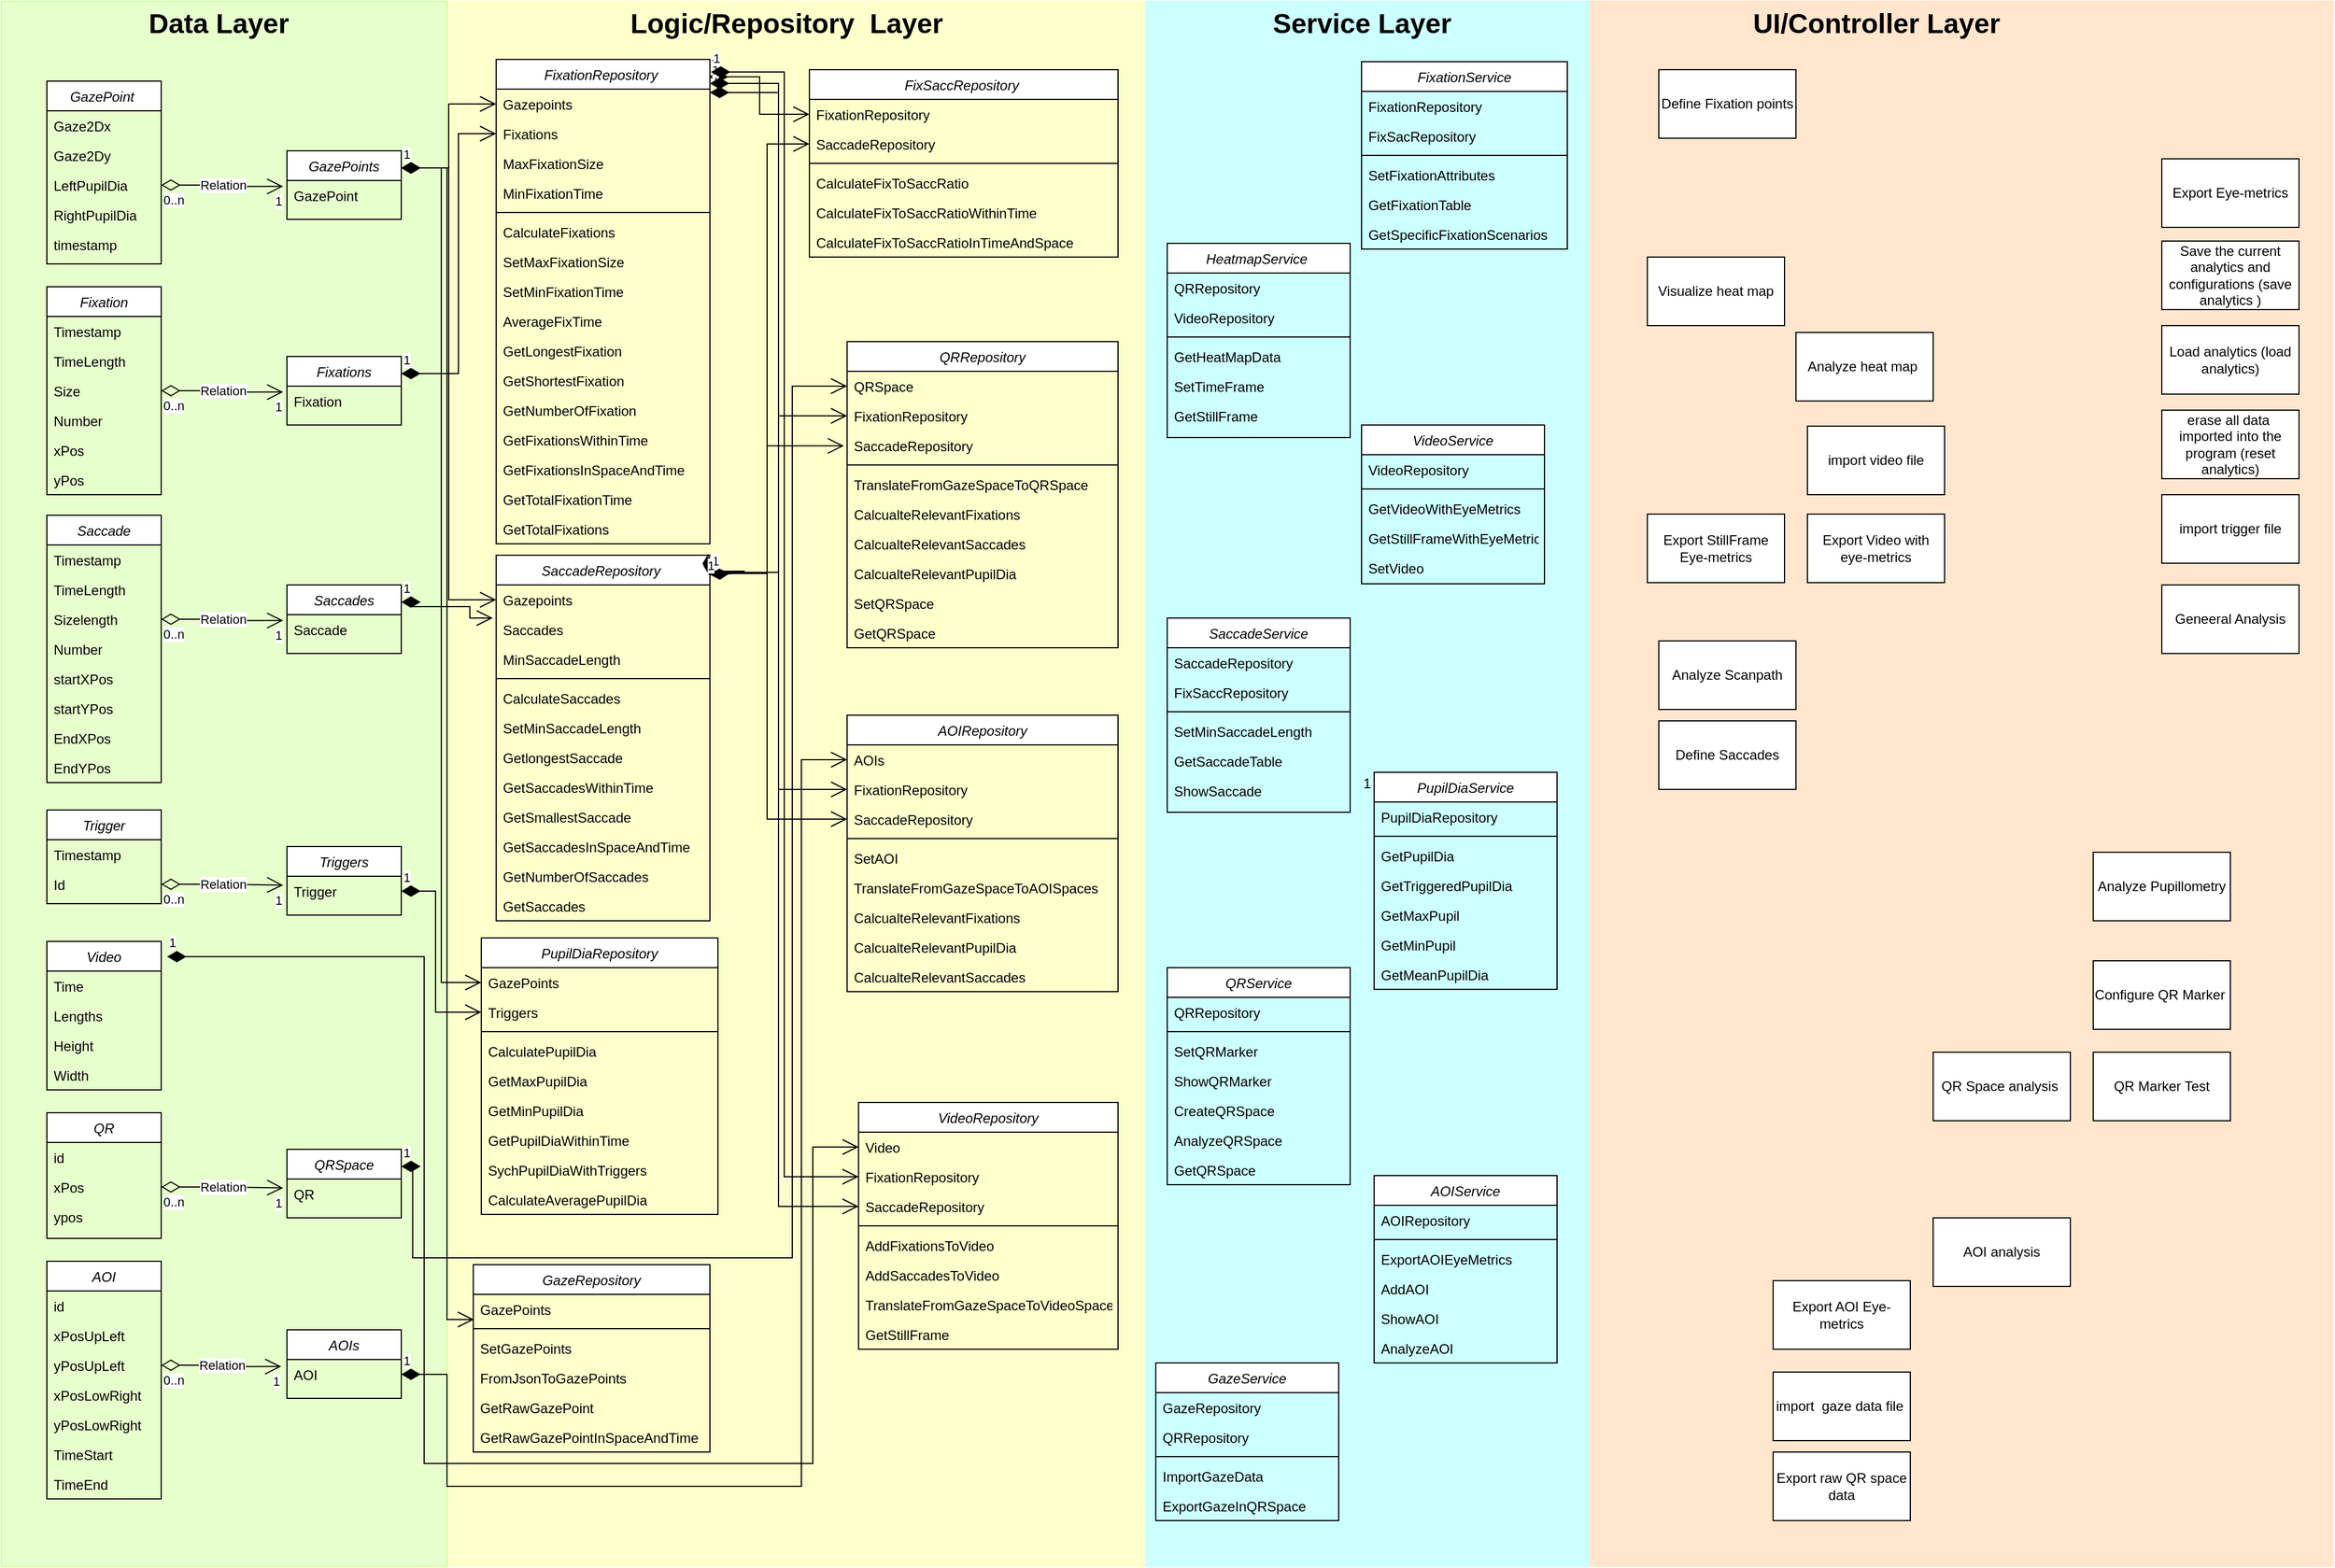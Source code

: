 <mxfile version="21.2.8" type="device">
  <diagram id="C5RBs43oDa-KdzZeNtuy" name="Page-1">
    <mxGraphModel dx="2074" dy="2373" grid="1" gridSize="10" guides="1" tooltips="1" connect="1" arrows="1" fold="1" page="1" pageScale="1" pageWidth="827" pageHeight="1169" math="0" shadow="0">
      <root>
        <mxCell id="WIyWlLk6GJQsqaUBKTNV-0" />
        <mxCell id="WIyWlLk6GJQsqaUBKTNV-1" parent="WIyWlLk6GJQsqaUBKTNV-0" />
        <mxCell id="iB9QgjUBHzaYhmSVUqCr-291" value="1" style="rounded=0;whiteSpace=wrap;html=1;fillColor=#CCFFFF;strokeColor=#CCFFFF;" parent="WIyWlLk6GJQsqaUBKTNV-1" vertex="1">
          <mxGeometry x="1040" y="-40" width="390" height="1370" as="geometry" />
        </mxCell>
        <mxCell id="iB9QgjUBHzaYhmSVUqCr-287" value="" style="rounded=0;whiteSpace=wrap;html=1;fillColor=#FFFFCC;shadow=0;strokeColor=#FFFFCC;" parent="WIyWlLk6GJQsqaUBKTNV-1" vertex="1">
          <mxGeometry x="430" y="-40" width="610" height="1370" as="geometry" />
        </mxCell>
        <mxCell id="iB9QgjUBHzaYhmSVUqCr-286" value="" style="rounded=0;whiteSpace=wrap;html=1;strokeColor=#CCFF99;fillColor=#E6FFCC;" parent="WIyWlLk6GJQsqaUBKTNV-1" vertex="1">
          <mxGeometry x="40" y="-40" width="390" height="1370" as="geometry" />
        </mxCell>
        <mxCell id="iB9QgjUBHzaYhmSVUqCr-0" value="GazePoint " style="swimlane;fontStyle=2;align=center;verticalAlign=top;childLayout=stackLayout;horizontal=1;startSize=26;horizontalStack=0;resizeParent=1;resizeLast=0;collapsible=1;marginBottom=0;rounded=0;shadow=0;strokeWidth=1;" parent="WIyWlLk6GJQsqaUBKTNV-1" vertex="1">
          <mxGeometry x="80" y="30" width="100" height="160" as="geometry">
            <mxRectangle x="230" y="140" width="160" height="26" as="alternateBounds" />
          </mxGeometry>
        </mxCell>
        <mxCell id="iB9QgjUBHzaYhmSVUqCr-1" value="Gaze2Dx" style="text;align=left;verticalAlign=top;spacingLeft=4;spacingRight=4;overflow=hidden;rotatable=0;points=[[0,0.5],[1,0.5]];portConstraint=eastwest;" parent="iB9QgjUBHzaYhmSVUqCr-0" vertex="1">
          <mxGeometry y="26" width="100" height="26" as="geometry" />
        </mxCell>
        <mxCell id="iB9QgjUBHzaYhmSVUqCr-2" value="Gaze2Dy" style="text;align=left;verticalAlign=top;spacingLeft=4;spacingRight=4;overflow=hidden;rotatable=0;points=[[0,0.5],[1,0.5]];portConstraint=eastwest;rounded=0;shadow=0;html=0;" parent="iB9QgjUBHzaYhmSVUqCr-0" vertex="1">
          <mxGeometry y="52" width="100" height="26" as="geometry" />
        </mxCell>
        <mxCell id="iB9QgjUBHzaYhmSVUqCr-3" value="LeftPupilDia" style="text;align=left;verticalAlign=top;spacingLeft=4;spacingRight=4;overflow=hidden;rotatable=0;points=[[0,0.5],[1,0.5]];portConstraint=eastwest;rounded=0;shadow=0;html=0;" parent="iB9QgjUBHzaYhmSVUqCr-0" vertex="1">
          <mxGeometry y="78" width="100" height="26" as="geometry" />
        </mxCell>
        <mxCell id="iB9QgjUBHzaYhmSVUqCr-6" value="RightPupilDia" style="text;align=left;verticalAlign=top;spacingLeft=4;spacingRight=4;overflow=hidden;rotatable=0;points=[[0,0.5],[1,0.5]];portConstraint=eastwest;rounded=0;shadow=0;html=0;" parent="iB9QgjUBHzaYhmSVUqCr-0" vertex="1">
          <mxGeometry y="104" width="100" height="26" as="geometry" />
        </mxCell>
        <mxCell id="iB9QgjUBHzaYhmSVUqCr-8" value="timestamp" style="text;align=left;verticalAlign=top;spacingLeft=4;spacingRight=4;overflow=hidden;rotatable=0;points=[[0,0.5],[1,0.5]];portConstraint=eastwest;rounded=0;shadow=0;html=0;" parent="iB9QgjUBHzaYhmSVUqCr-0" vertex="1">
          <mxGeometry y="130" width="100" height="26" as="geometry" />
        </mxCell>
        <mxCell id="iB9QgjUBHzaYhmSVUqCr-15" value="FixationRepository " style="swimlane;fontStyle=2;align=center;verticalAlign=top;childLayout=stackLayout;horizontal=1;startSize=26;horizontalStack=0;resizeParent=1;resizeLast=0;collapsible=1;marginBottom=0;rounded=0;shadow=0;strokeWidth=1;" parent="WIyWlLk6GJQsqaUBKTNV-1" vertex="1">
          <mxGeometry x="473" y="11" width="187" height="424" as="geometry">
            <mxRectangle x="473" y="11" width="160" height="26" as="alternateBounds" />
          </mxGeometry>
        </mxCell>
        <mxCell id="iB9QgjUBHzaYhmSVUqCr-16" value="Gazepoints" style="text;align=left;verticalAlign=top;spacingLeft=4;spacingRight=4;overflow=hidden;rotatable=0;points=[[0,0.5],[1,0.5]];portConstraint=eastwest;" parent="iB9QgjUBHzaYhmSVUqCr-15" vertex="1">
          <mxGeometry y="26" width="187" height="26" as="geometry" />
        </mxCell>
        <mxCell id="iB9QgjUBHzaYhmSVUqCr-17" value="Fixations" style="text;align=left;verticalAlign=top;spacingLeft=4;spacingRight=4;overflow=hidden;rotatable=0;points=[[0,0.5],[1,0.5]];portConstraint=eastwest;rounded=0;shadow=0;html=0;" parent="iB9QgjUBHzaYhmSVUqCr-15" vertex="1">
          <mxGeometry y="52" width="187" height="26" as="geometry" />
        </mxCell>
        <mxCell id="iB9QgjUBHzaYhmSVUqCr-203" value="MaxFixationSize" style="text;align=left;verticalAlign=top;spacingLeft=4;spacingRight=4;overflow=hidden;rotatable=0;points=[[0,0.5],[1,0.5]];portConstraint=eastwest;rounded=0;shadow=0;html=0;" parent="iB9QgjUBHzaYhmSVUqCr-15" vertex="1">
          <mxGeometry y="78" width="187" height="26" as="geometry" />
        </mxCell>
        <mxCell id="iB9QgjUBHzaYhmSVUqCr-204" value="MinFixationTime" style="text;align=left;verticalAlign=top;spacingLeft=4;spacingRight=4;overflow=hidden;rotatable=0;points=[[0,0.5],[1,0.5]];portConstraint=eastwest;rounded=0;shadow=0;html=0;" parent="iB9QgjUBHzaYhmSVUqCr-15" vertex="1">
          <mxGeometry y="104" width="187" height="26" as="geometry" />
        </mxCell>
        <mxCell id="iB9QgjUBHzaYhmSVUqCr-19" value="" style="line;html=1;strokeWidth=1;align=left;verticalAlign=middle;spacingTop=-1;spacingLeft=3;spacingRight=3;rotatable=0;labelPosition=right;points=[];portConstraint=eastwest;" parent="iB9QgjUBHzaYhmSVUqCr-15" vertex="1">
          <mxGeometry y="130" width="187" height="8" as="geometry" />
        </mxCell>
        <mxCell id="iB9QgjUBHzaYhmSVUqCr-20" value="CalculateFixations" style="text;align=left;verticalAlign=top;spacingLeft=4;spacingRight=4;overflow=hidden;rotatable=0;points=[[0,0.5],[1,0.5]];portConstraint=eastwest;" parent="iB9QgjUBHzaYhmSVUqCr-15" vertex="1">
          <mxGeometry y="138" width="187" height="26" as="geometry" />
        </mxCell>
        <mxCell id="iB9QgjUBHzaYhmSVUqCr-205" value="SetMaxFixationSize" style="text;align=left;verticalAlign=top;spacingLeft=4;spacingRight=4;overflow=hidden;rotatable=0;points=[[0,0.5],[1,0.5]];portConstraint=eastwest;" parent="iB9QgjUBHzaYhmSVUqCr-15" vertex="1">
          <mxGeometry y="164" width="187" height="26" as="geometry" />
        </mxCell>
        <mxCell id="iB9QgjUBHzaYhmSVUqCr-206" value="SetMinFixationTime" style="text;align=left;verticalAlign=top;spacingLeft=4;spacingRight=4;overflow=hidden;rotatable=0;points=[[0,0.5],[1,0.5]];portConstraint=eastwest;" parent="iB9QgjUBHzaYhmSVUqCr-15" vertex="1">
          <mxGeometry y="190" width="187" height="26" as="geometry" />
        </mxCell>
        <mxCell id="iB9QgjUBHzaYhmSVUqCr-207" value="AverageFixTime" style="text;align=left;verticalAlign=top;spacingLeft=4;spacingRight=4;overflow=hidden;rotatable=0;points=[[0,0.5],[1,0.5]];portConstraint=eastwest;" parent="iB9QgjUBHzaYhmSVUqCr-15" vertex="1">
          <mxGeometry y="216" width="187" height="26" as="geometry" />
        </mxCell>
        <mxCell id="iB9QgjUBHzaYhmSVUqCr-211" value="GetLongestFixation" style="text;align=left;verticalAlign=top;spacingLeft=4;spacingRight=4;overflow=hidden;rotatable=0;points=[[0,0.5],[1,0.5]];portConstraint=eastwest;" parent="iB9QgjUBHzaYhmSVUqCr-15" vertex="1">
          <mxGeometry y="242" width="187" height="26" as="geometry" />
        </mxCell>
        <mxCell id="iB9QgjUBHzaYhmSVUqCr-210" value="GetShortestFixation" style="text;align=left;verticalAlign=top;spacingLeft=4;spacingRight=4;overflow=hidden;rotatable=0;points=[[0,0.5],[1,0.5]];portConstraint=eastwest;" parent="iB9QgjUBHzaYhmSVUqCr-15" vertex="1">
          <mxGeometry y="268" width="187" height="26" as="geometry" />
        </mxCell>
        <mxCell id="iB9QgjUBHzaYhmSVUqCr-212" value="GetNumberOfFixation" style="text;align=left;verticalAlign=top;spacingLeft=4;spacingRight=4;overflow=hidden;rotatable=0;points=[[0,0.5],[1,0.5]];portConstraint=eastwest;" parent="iB9QgjUBHzaYhmSVUqCr-15" vertex="1">
          <mxGeometry y="294" width="187" height="26" as="geometry" />
        </mxCell>
        <mxCell id="iB9QgjUBHzaYhmSVUqCr-213" value="GetFixationsWithinTime" style="text;align=left;verticalAlign=top;spacingLeft=4;spacingRight=4;overflow=hidden;rotatable=0;points=[[0,0.5],[1,0.5]];portConstraint=eastwest;" parent="iB9QgjUBHzaYhmSVUqCr-15" vertex="1">
          <mxGeometry y="320" width="187" height="26" as="geometry" />
        </mxCell>
        <mxCell id="iB9QgjUBHzaYhmSVUqCr-214" value="GetFixationsInSpaceAndTime" style="text;align=left;verticalAlign=top;spacingLeft=4;spacingRight=4;overflow=hidden;rotatable=0;points=[[0,0.5],[1,0.5]];portConstraint=eastwest;" parent="iB9QgjUBHzaYhmSVUqCr-15" vertex="1">
          <mxGeometry y="346" width="187" height="26" as="geometry" />
        </mxCell>
        <mxCell id="iB9QgjUBHzaYhmSVUqCr-222" value="GetTotalFixationTime" style="text;align=left;verticalAlign=top;spacingLeft=4;spacingRight=4;overflow=hidden;rotatable=0;points=[[0,0.5],[1,0.5]];portConstraint=eastwest;" parent="iB9QgjUBHzaYhmSVUqCr-15" vertex="1">
          <mxGeometry y="372" width="187" height="26" as="geometry" />
        </mxCell>
        <mxCell id="iB9QgjUBHzaYhmSVUqCr-282" value="GetTotalFixations" style="text;align=left;verticalAlign=top;spacingLeft=4;spacingRight=4;overflow=hidden;rotatable=0;points=[[0,0.5],[1,0.5]];portConstraint=eastwest;" parent="iB9QgjUBHzaYhmSVUqCr-15" vertex="1">
          <mxGeometry y="398" width="187" height="26" as="geometry" />
        </mxCell>
        <mxCell id="iB9QgjUBHzaYhmSVUqCr-21" value="SaccadeService" style="swimlane;fontStyle=2;align=center;verticalAlign=top;childLayout=stackLayout;horizontal=1;startSize=26;horizontalStack=0;resizeParent=1;resizeLast=0;collapsible=1;marginBottom=0;rounded=0;shadow=0;strokeWidth=1;" parent="WIyWlLk6GJQsqaUBKTNV-1" vertex="1">
          <mxGeometry x="1060" y="500" width="160" height="170" as="geometry">
            <mxRectangle x="230" y="140" width="160" height="26" as="alternateBounds" />
          </mxGeometry>
        </mxCell>
        <mxCell id="iB9QgjUBHzaYhmSVUqCr-22" value="SaccadeRepository" style="text;align=left;verticalAlign=top;spacingLeft=4;spacingRight=4;overflow=hidden;rotatable=0;points=[[0,0.5],[1,0.5]];portConstraint=eastwest;" parent="iB9QgjUBHzaYhmSVUqCr-21" vertex="1">
          <mxGeometry y="26" width="160" height="26" as="geometry" />
        </mxCell>
        <mxCell id="iB9QgjUBHzaYhmSVUqCr-23" value="FixSaccRepository" style="text;align=left;verticalAlign=top;spacingLeft=4;spacingRight=4;overflow=hidden;rotatable=0;points=[[0,0.5],[1,0.5]];portConstraint=eastwest;rounded=0;shadow=0;html=0;" parent="iB9QgjUBHzaYhmSVUqCr-21" vertex="1">
          <mxGeometry y="52" width="160" height="26" as="geometry" />
        </mxCell>
        <mxCell id="iB9QgjUBHzaYhmSVUqCr-25" value="" style="line;html=1;strokeWidth=1;align=left;verticalAlign=middle;spacingTop=-1;spacingLeft=3;spacingRight=3;rotatable=0;labelPosition=right;points=[];portConstraint=eastwest;" parent="iB9QgjUBHzaYhmSVUqCr-21" vertex="1">
          <mxGeometry y="78" width="160" height="8" as="geometry" />
        </mxCell>
        <mxCell id="iB9QgjUBHzaYhmSVUqCr-26" value="SetMinSaccadeLength" style="text;align=left;verticalAlign=top;spacingLeft=4;spacingRight=4;overflow=hidden;rotatable=0;points=[[0,0.5],[1,0.5]];portConstraint=eastwest;" parent="iB9QgjUBHzaYhmSVUqCr-21" vertex="1">
          <mxGeometry y="86" width="160" height="26" as="geometry" />
        </mxCell>
        <mxCell id="RDkW7q8g33oDW0rFXK8b-1" value="GetSaccadeTable" style="text;align=left;verticalAlign=top;spacingLeft=4;spacingRight=4;overflow=hidden;rotatable=0;points=[[0,0.5],[1,0.5]];portConstraint=eastwest;" vertex="1" parent="iB9QgjUBHzaYhmSVUqCr-21">
          <mxGeometry y="112" width="160" height="26" as="geometry" />
        </mxCell>
        <mxCell id="RDkW7q8g33oDW0rFXK8b-2" value="ShowSaccade" style="text;align=left;verticalAlign=top;spacingLeft=4;spacingRight=4;overflow=hidden;rotatable=0;points=[[0,0.5],[1,0.5]];portConstraint=eastwest;" vertex="1" parent="iB9QgjUBHzaYhmSVUqCr-21">
          <mxGeometry y="138" width="160" height="26" as="geometry" />
        </mxCell>
        <mxCell id="iB9QgjUBHzaYhmSVUqCr-33" value="GazePoints" style="swimlane;fontStyle=2;align=center;verticalAlign=top;childLayout=stackLayout;horizontal=1;startSize=26;horizontalStack=0;resizeParent=1;resizeLast=0;collapsible=1;marginBottom=0;rounded=0;shadow=0;strokeWidth=1;" parent="WIyWlLk6GJQsqaUBKTNV-1" vertex="1">
          <mxGeometry x="290" y="91" width="100" height="60" as="geometry">
            <mxRectangle x="230" y="140" width="160" height="26" as="alternateBounds" />
          </mxGeometry>
        </mxCell>
        <mxCell id="iB9QgjUBHzaYhmSVUqCr-35" value="GazePoint" style="text;align=left;verticalAlign=top;spacingLeft=4;spacingRight=4;overflow=hidden;rotatable=0;points=[[0,0.5],[1,0.5]];portConstraint=eastwest;rounded=0;shadow=0;html=0;" parent="iB9QgjUBHzaYhmSVUqCr-33" vertex="1">
          <mxGeometry y="26" width="100" height="26" as="geometry" />
        </mxCell>
        <mxCell id="iB9QgjUBHzaYhmSVUqCr-39" value="SaccadeRepository " style="swimlane;fontStyle=2;align=center;verticalAlign=top;childLayout=stackLayout;horizontal=1;startSize=26;horizontalStack=0;resizeParent=1;resizeLast=0;collapsible=1;marginBottom=0;rounded=0;shadow=0;strokeWidth=1;" parent="WIyWlLk6GJQsqaUBKTNV-1" vertex="1">
          <mxGeometry x="473" y="445" width="187" height="320" as="geometry">
            <mxRectangle x="230" y="140" width="160" height="26" as="alternateBounds" />
          </mxGeometry>
        </mxCell>
        <mxCell id="iB9QgjUBHzaYhmSVUqCr-40" value="Gazepoints" style="text;align=left;verticalAlign=top;spacingLeft=4;spacingRight=4;overflow=hidden;rotatable=0;points=[[0,0.5],[1,0.5]];portConstraint=eastwest;" parent="iB9QgjUBHzaYhmSVUqCr-39" vertex="1">
          <mxGeometry y="26" width="187" height="26" as="geometry" />
        </mxCell>
        <mxCell id="iB9QgjUBHzaYhmSVUqCr-41" value="Saccades" style="text;align=left;verticalAlign=top;spacingLeft=4;spacingRight=4;overflow=hidden;rotatable=0;points=[[0,0.5],[1,0.5]];portConstraint=eastwest;rounded=0;shadow=0;html=0;" parent="iB9QgjUBHzaYhmSVUqCr-39" vertex="1">
          <mxGeometry y="52" width="187" height="26" as="geometry" />
        </mxCell>
        <mxCell id="iB9QgjUBHzaYhmSVUqCr-42" value="MinSaccadeLength" style="text;align=left;verticalAlign=top;spacingLeft=4;spacingRight=4;overflow=hidden;rotatable=0;points=[[0,0.5],[1,0.5]];portConstraint=eastwest;rounded=0;shadow=0;html=0;" parent="iB9QgjUBHzaYhmSVUqCr-39" vertex="1">
          <mxGeometry y="78" width="187" height="26" as="geometry" />
        </mxCell>
        <mxCell id="iB9QgjUBHzaYhmSVUqCr-43" value="" style="line;html=1;strokeWidth=1;align=left;verticalAlign=middle;spacingTop=-1;spacingLeft=3;spacingRight=3;rotatable=0;labelPosition=right;points=[];portConstraint=eastwest;" parent="iB9QgjUBHzaYhmSVUqCr-39" vertex="1">
          <mxGeometry y="104" width="187" height="8" as="geometry" />
        </mxCell>
        <mxCell id="iB9QgjUBHzaYhmSVUqCr-44" value="CalculateSaccades" style="text;align=left;verticalAlign=top;spacingLeft=4;spacingRight=4;overflow=hidden;rotatable=0;points=[[0,0.5],[1,0.5]];portConstraint=eastwest;" parent="iB9QgjUBHzaYhmSVUqCr-39" vertex="1">
          <mxGeometry y="112" width="187" height="26" as="geometry" />
        </mxCell>
        <mxCell id="iB9QgjUBHzaYhmSVUqCr-221" value="SetMinSaccadeLength" style="text;align=left;verticalAlign=top;spacingLeft=4;spacingRight=4;overflow=hidden;rotatable=0;points=[[0,0.5],[1,0.5]];portConstraint=eastwest;" parent="iB9QgjUBHzaYhmSVUqCr-39" vertex="1">
          <mxGeometry y="138" width="187" height="26" as="geometry" />
        </mxCell>
        <mxCell id="iB9QgjUBHzaYhmSVUqCr-223" value="GetlongestSaccade" style="text;align=left;verticalAlign=top;spacingLeft=4;spacingRight=4;overflow=hidden;rotatable=0;points=[[0,0.5],[1,0.5]];portConstraint=eastwest;" parent="iB9QgjUBHzaYhmSVUqCr-39" vertex="1">
          <mxGeometry y="164" width="187" height="26" as="geometry" />
        </mxCell>
        <mxCell id="iB9QgjUBHzaYhmSVUqCr-224" value="GetSaccadesWithinTime" style="text;align=left;verticalAlign=top;spacingLeft=4;spacingRight=4;overflow=hidden;rotatable=0;points=[[0,0.5],[1,0.5]];portConstraint=eastwest;" parent="iB9QgjUBHzaYhmSVUqCr-39" vertex="1">
          <mxGeometry y="190" width="187" height="26" as="geometry" />
        </mxCell>
        <mxCell id="iB9QgjUBHzaYhmSVUqCr-225" value="GetSmallestSaccade" style="text;align=left;verticalAlign=top;spacingLeft=4;spacingRight=4;overflow=hidden;rotatable=0;points=[[0,0.5],[1,0.5]];portConstraint=eastwest;" parent="iB9QgjUBHzaYhmSVUqCr-39" vertex="1">
          <mxGeometry y="216" width="187" height="26" as="geometry" />
        </mxCell>
        <mxCell id="iB9QgjUBHzaYhmSVUqCr-226" value="GetSaccadesInSpaceAndTime" style="text;align=left;verticalAlign=top;spacingLeft=4;spacingRight=4;overflow=hidden;rotatable=0;points=[[0,0.5],[1,0.5]];portConstraint=eastwest;" parent="iB9QgjUBHzaYhmSVUqCr-39" vertex="1">
          <mxGeometry y="242" width="187" height="26" as="geometry" />
        </mxCell>
        <mxCell id="iB9QgjUBHzaYhmSVUqCr-227" value="GetNumberOfSaccades" style="text;align=left;verticalAlign=top;spacingLeft=4;spacingRight=4;overflow=hidden;rotatable=0;points=[[0,0.5],[1,0.5]];portConstraint=eastwest;" parent="iB9QgjUBHzaYhmSVUqCr-39" vertex="1">
          <mxGeometry y="268" width="187" height="26" as="geometry" />
        </mxCell>
        <mxCell id="iB9QgjUBHzaYhmSVUqCr-283" value="GetSaccades" style="text;align=left;verticalAlign=top;spacingLeft=4;spacingRight=4;overflow=hidden;rotatable=0;points=[[0,0.5],[1,0.5]];portConstraint=eastwest;" parent="iB9QgjUBHzaYhmSVUqCr-39" vertex="1">
          <mxGeometry y="294" width="187" height="26" as="geometry" />
        </mxCell>
        <mxCell id="iB9QgjUBHzaYhmSVUqCr-45" value="PupilDiaRepository" style="swimlane;fontStyle=2;align=center;verticalAlign=top;childLayout=stackLayout;horizontal=1;startSize=26;horizontalStack=0;resizeParent=1;resizeLast=0;collapsible=1;marginBottom=0;rounded=0;shadow=0;strokeWidth=1;" parent="WIyWlLk6GJQsqaUBKTNV-1" vertex="1">
          <mxGeometry x="460" y="780" width="207" height="242" as="geometry">
            <mxRectangle x="230" y="140" width="160" height="26" as="alternateBounds" />
          </mxGeometry>
        </mxCell>
        <mxCell id="iB9QgjUBHzaYhmSVUqCr-46" value="GazePoints" style="text;align=left;verticalAlign=top;spacingLeft=4;spacingRight=4;overflow=hidden;rotatable=0;points=[[0,0.5],[1,0.5]];portConstraint=eastwest;" parent="iB9QgjUBHzaYhmSVUqCr-45" vertex="1">
          <mxGeometry y="26" width="207" height="26" as="geometry" />
        </mxCell>
        <mxCell id="iB9QgjUBHzaYhmSVUqCr-47" value="Triggers" style="text;align=left;verticalAlign=top;spacingLeft=4;spacingRight=4;overflow=hidden;rotatable=0;points=[[0,0.5],[1,0.5]];portConstraint=eastwest;rounded=0;shadow=0;html=0;" parent="iB9QgjUBHzaYhmSVUqCr-45" vertex="1">
          <mxGeometry y="52" width="207" height="26" as="geometry" />
        </mxCell>
        <mxCell id="iB9QgjUBHzaYhmSVUqCr-49" value="" style="line;html=1;strokeWidth=1;align=left;verticalAlign=middle;spacingTop=-1;spacingLeft=3;spacingRight=3;rotatable=0;labelPosition=right;points=[];portConstraint=eastwest;" parent="iB9QgjUBHzaYhmSVUqCr-45" vertex="1">
          <mxGeometry y="78" width="207" height="8" as="geometry" />
        </mxCell>
        <mxCell id="iB9QgjUBHzaYhmSVUqCr-50" value="CalculatePupilDia" style="text;align=left;verticalAlign=top;spacingLeft=4;spacingRight=4;overflow=hidden;rotatable=0;points=[[0,0.5],[1,0.5]];portConstraint=eastwest;" parent="iB9QgjUBHzaYhmSVUqCr-45" vertex="1">
          <mxGeometry y="86" width="207" height="26" as="geometry" />
        </mxCell>
        <mxCell id="iB9QgjUBHzaYhmSVUqCr-232" value="GetMaxPupilDia" style="text;align=left;verticalAlign=top;spacingLeft=4;spacingRight=4;overflow=hidden;rotatable=0;points=[[0,0.5],[1,0.5]];portConstraint=eastwest;" parent="iB9QgjUBHzaYhmSVUqCr-45" vertex="1">
          <mxGeometry y="112" width="207" height="26" as="geometry" />
        </mxCell>
        <mxCell id="iB9QgjUBHzaYhmSVUqCr-233" value="GetMinPupilDia" style="text;align=left;verticalAlign=top;spacingLeft=4;spacingRight=4;overflow=hidden;rotatable=0;points=[[0,0.5],[1,0.5]];portConstraint=eastwest;" parent="iB9QgjUBHzaYhmSVUqCr-45" vertex="1">
          <mxGeometry y="138" width="207" height="26" as="geometry" />
        </mxCell>
        <mxCell id="iB9QgjUBHzaYhmSVUqCr-234" value="GetPupilDiaWithinTime" style="text;align=left;verticalAlign=top;spacingLeft=4;spacingRight=4;overflow=hidden;rotatable=0;points=[[0,0.5],[1,0.5]];portConstraint=eastwest;" parent="iB9QgjUBHzaYhmSVUqCr-45" vertex="1">
          <mxGeometry y="164" width="207" height="26" as="geometry" />
        </mxCell>
        <mxCell id="iB9QgjUBHzaYhmSVUqCr-339" value="SychPupilDiaWithTriggers" style="text;align=left;verticalAlign=top;spacingLeft=4;spacingRight=4;overflow=hidden;rotatable=0;points=[[0,0.5],[1,0.5]];portConstraint=eastwest;" parent="iB9QgjUBHzaYhmSVUqCr-45" vertex="1">
          <mxGeometry y="190" width="207" height="26" as="geometry" />
        </mxCell>
        <mxCell id="iB9QgjUBHzaYhmSVUqCr-342" value="CalculateAveragePupilDia" style="text;align=left;verticalAlign=top;spacingLeft=4;spacingRight=4;overflow=hidden;rotatable=0;points=[[0,0.5],[1,0.5]];portConstraint=eastwest;" parent="iB9QgjUBHzaYhmSVUqCr-45" vertex="1">
          <mxGeometry y="216" width="207" height="26" as="geometry" />
        </mxCell>
        <mxCell id="iB9QgjUBHzaYhmSVUqCr-51" value="Video" style="swimlane;fontStyle=2;align=center;verticalAlign=top;childLayout=stackLayout;horizontal=1;startSize=26;horizontalStack=0;resizeParent=1;resizeLast=0;collapsible=1;marginBottom=0;rounded=0;shadow=0;strokeWidth=1;" parent="WIyWlLk6GJQsqaUBKTNV-1" vertex="1">
          <mxGeometry x="80" y="783" width="100" height="130" as="geometry">
            <mxRectangle x="230" y="140" width="160" height="26" as="alternateBounds" />
          </mxGeometry>
        </mxCell>
        <mxCell id="iB9QgjUBHzaYhmSVUqCr-52" value="Time" style="text;align=left;verticalAlign=top;spacingLeft=4;spacingRight=4;overflow=hidden;rotatable=0;points=[[0,0.5],[1,0.5]];portConstraint=eastwest;" parent="iB9QgjUBHzaYhmSVUqCr-51" vertex="1">
          <mxGeometry y="26" width="100" height="26" as="geometry" />
        </mxCell>
        <mxCell id="iB9QgjUBHzaYhmSVUqCr-53" value="Lengths" style="text;align=left;verticalAlign=top;spacingLeft=4;spacingRight=4;overflow=hidden;rotatable=0;points=[[0,0.5],[1,0.5]];portConstraint=eastwest;rounded=0;shadow=0;html=0;" parent="iB9QgjUBHzaYhmSVUqCr-51" vertex="1">
          <mxGeometry y="52" width="100" height="26" as="geometry" />
        </mxCell>
        <mxCell id="iB9QgjUBHzaYhmSVUqCr-54" value="Height" style="text;align=left;verticalAlign=top;spacingLeft=4;spacingRight=4;overflow=hidden;rotatable=0;points=[[0,0.5],[1,0.5]];portConstraint=eastwest;rounded=0;shadow=0;html=0;" parent="iB9QgjUBHzaYhmSVUqCr-51" vertex="1">
          <mxGeometry y="78" width="100" height="26" as="geometry" />
        </mxCell>
        <mxCell id="iB9QgjUBHzaYhmSVUqCr-55" value="Width" style="text;align=left;verticalAlign=top;spacingLeft=4;spacingRight=4;overflow=hidden;rotatable=0;points=[[0,0.5],[1,0.5]];portConstraint=eastwest;rounded=0;shadow=0;html=0;" parent="iB9QgjUBHzaYhmSVUqCr-51" vertex="1">
          <mxGeometry y="104" width="100" height="26" as="geometry" />
        </mxCell>
        <mxCell id="iB9QgjUBHzaYhmSVUqCr-57" value="QR" style="swimlane;fontStyle=2;align=center;verticalAlign=top;childLayout=stackLayout;horizontal=1;startSize=26;horizontalStack=0;resizeParent=1;resizeLast=0;collapsible=1;marginBottom=0;rounded=0;shadow=0;strokeWidth=1;" parent="WIyWlLk6GJQsqaUBKTNV-1" vertex="1">
          <mxGeometry x="80" y="933" width="100" height="110" as="geometry">
            <mxRectangle x="230" y="140" width="160" height="26" as="alternateBounds" />
          </mxGeometry>
        </mxCell>
        <mxCell id="iB9QgjUBHzaYhmSVUqCr-58" value="id" style="text;align=left;verticalAlign=top;spacingLeft=4;spacingRight=4;overflow=hidden;rotatable=0;points=[[0,0.5],[1,0.5]];portConstraint=eastwest;" parent="iB9QgjUBHzaYhmSVUqCr-57" vertex="1">
          <mxGeometry y="26" width="100" height="26" as="geometry" />
        </mxCell>
        <mxCell id="iB9QgjUBHzaYhmSVUqCr-59" value="xPos" style="text;align=left;verticalAlign=top;spacingLeft=4;spacingRight=4;overflow=hidden;rotatable=0;points=[[0,0.5],[1,0.5]];portConstraint=eastwest;rounded=0;shadow=0;html=0;" parent="iB9QgjUBHzaYhmSVUqCr-57" vertex="1">
          <mxGeometry y="52" width="100" height="26" as="geometry" />
        </mxCell>
        <mxCell id="iB9QgjUBHzaYhmSVUqCr-60" value="ypos" style="text;align=left;verticalAlign=top;spacingLeft=4;spacingRight=4;overflow=hidden;rotatable=0;points=[[0,0.5],[1,0.5]];portConstraint=eastwest;rounded=0;shadow=0;html=0;" parent="iB9QgjUBHzaYhmSVUqCr-57" vertex="1">
          <mxGeometry y="78" width="100" height="26" as="geometry" />
        </mxCell>
        <mxCell id="iB9QgjUBHzaYhmSVUqCr-62" value="QRRepository" style="swimlane;fontStyle=2;align=center;verticalAlign=top;childLayout=stackLayout;horizontal=1;startSize=26;horizontalStack=0;resizeParent=1;resizeLast=0;collapsible=1;marginBottom=0;rounded=0;shadow=0;strokeWidth=1;" parent="WIyWlLk6GJQsqaUBKTNV-1" vertex="1">
          <mxGeometry x="780" y="258" width="237" height="268" as="geometry">
            <mxRectangle x="230" y="140" width="160" height="26" as="alternateBounds" />
          </mxGeometry>
        </mxCell>
        <mxCell id="iB9QgjUBHzaYhmSVUqCr-63" value="QRSpace" style="text;align=left;verticalAlign=top;spacingLeft=4;spacingRight=4;overflow=hidden;rotatable=0;points=[[0,0.5],[1,0.5]];portConstraint=eastwest;" parent="iB9QgjUBHzaYhmSVUqCr-62" vertex="1">
          <mxGeometry y="26" width="237" height="26" as="geometry" />
        </mxCell>
        <mxCell id="iB9QgjUBHzaYhmSVUqCr-240" value="FixationRepository" style="text;align=left;verticalAlign=top;spacingLeft=4;spacingRight=4;overflow=hidden;rotatable=0;points=[[0,0.5],[1,0.5]];portConstraint=eastwest;rounded=0;shadow=0;html=0;" parent="iB9QgjUBHzaYhmSVUqCr-62" vertex="1">
          <mxGeometry y="52" width="237" height="26" as="geometry" />
        </mxCell>
        <mxCell id="iB9QgjUBHzaYhmSVUqCr-241" value="SaccadeRepository" style="text;align=left;verticalAlign=top;spacingLeft=4;spacingRight=4;overflow=hidden;rotatable=0;points=[[0,0.5],[1,0.5]];portConstraint=eastwest;rounded=0;shadow=0;html=0;" parent="iB9QgjUBHzaYhmSVUqCr-62" vertex="1">
          <mxGeometry y="78" width="237" height="26" as="geometry" />
        </mxCell>
        <mxCell id="iB9QgjUBHzaYhmSVUqCr-66" value="" style="line;html=1;strokeWidth=1;align=left;verticalAlign=middle;spacingTop=-1;spacingLeft=3;spacingRight=3;rotatable=0;labelPosition=right;points=[];portConstraint=eastwest;" parent="iB9QgjUBHzaYhmSVUqCr-62" vertex="1">
          <mxGeometry y="104" width="237" height="8" as="geometry" />
        </mxCell>
        <mxCell id="iB9QgjUBHzaYhmSVUqCr-67" value="TranslateFromGazeSpaceToQRSpace" style="text;align=left;verticalAlign=top;spacingLeft=4;spacingRight=4;overflow=hidden;rotatable=0;points=[[0,0.5],[1,0.5]];portConstraint=eastwest;" parent="iB9QgjUBHzaYhmSVUqCr-62" vertex="1">
          <mxGeometry y="112" width="237" height="26" as="geometry" />
        </mxCell>
        <mxCell id="iB9QgjUBHzaYhmSVUqCr-237" value="CalcualteRelevantFixations" style="text;align=left;verticalAlign=top;spacingLeft=4;spacingRight=4;overflow=hidden;rotatable=0;points=[[0,0.5],[1,0.5]];portConstraint=eastwest;" parent="iB9QgjUBHzaYhmSVUqCr-62" vertex="1">
          <mxGeometry y="138" width="237" height="26" as="geometry" />
        </mxCell>
        <mxCell id="iB9QgjUBHzaYhmSVUqCr-238" value="CalcualteRelevantSaccades" style="text;align=left;verticalAlign=top;spacingLeft=4;spacingRight=4;overflow=hidden;rotatable=0;points=[[0,0.5],[1,0.5]];portConstraint=eastwest;" parent="iB9QgjUBHzaYhmSVUqCr-62" vertex="1">
          <mxGeometry y="164" width="237" height="26" as="geometry" />
        </mxCell>
        <mxCell id="iB9QgjUBHzaYhmSVUqCr-239" value="CalcualteRelevantPupilDia" style="text;align=left;verticalAlign=top;spacingLeft=4;spacingRight=4;overflow=hidden;rotatable=0;points=[[0,0.5],[1,0.5]];portConstraint=eastwest;" parent="iB9QgjUBHzaYhmSVUqCr-62" vertex="1">
          <mxGeometry y="190" width="237" height="26" as="geometry" />
        </mxCell>
        <mxCell id="iB9QgjUBHzaYhmSVUqCr-242" value="SetQRSpace" style="text;align=left;verticalAlign=top;spacingLeft=4;spacingRight=4;overflow=hidden;rotatable=0;points=[[0,0.5],[1,0.5]];portConstraint=eastwest;" parent="iB9QgjUBHzaYhmSVUqCr-62" vertex="1">
          <mxGeometry y="216" width="237" height="26" as="geometry" />
        </mxCell>
        <mxCell id="iB9QgjUBHzaYhmSVUqCr-325" value="GetQRSpace" style="text;align=left;verticalAlign=top;spacingLeft=4;spacingRight=4;overflow=hidden;rotatable=0;points=[[0,0.5],[1,0.5]];portConstraint=eastwest;" parent="iB9QgjUBHzaYhmSVUqCr-62" vertex="1">
          <mxGeometry y="242" width="237" height="26" as="geometry" />
        </mxCell>
        <mxCell id="iB9QgjUBHzaYhmSVUqCr-68" value="QRSpace" style="swimlane;fontStyle=2;align=center;verticalAlign=top;childLayout=stackLayout;horizontal=1;startSize=26;horizontalStack=0;resizeParent=1;resizeLast=0;collapsible=1;marginBottom=0;rounded=0;shadow=0;strokeWidth=1;" parent="WIyWlLk6GJQsqaUBKTNV-1" vertex="1">
          <mxGeometry x="290" y="965" width="100" height="60" as="geometry">
            <mxRectangle x="230" y="140" width="160" height="26" as="alternateBounds" />
          </mxGeometry>
        </mxCell>
        <mxCell id="iB9QgjUBHzaYhmSVUqCr-69" value="QR" style="text;align=left;verticalAlign=top;spacingLeft=4;spacingRight=4;overflow=hidden;rotatable=0;points=[[0,0.5],[1,0.5]];portConstraint=eastwest;rounded=0;shadow=0;html=0;" parent="iB9QgjUBHzaYhmSVUqCr-68" vertex="1">
          <mxGeometry y="26" width="100" height="26" as="geometry" />
        </mxCell>
        <mxCell id="iB9QgjUBHzaYhmSVUqCr-70" value="AOI" style="swimlane;fontStyle=2;align=center;verticalAlign=top;childLayout=stackLayout;horizontal=1;startSize=26;horizontalStack=0;resizeParent=1;resizeLast=0;collapsible=1;marginBottom=0;rounded=0;shadow=0;strokeWidth=1;" parent="WIyWlLk6GJQsqaUBKTNV-1" vertex="1">
          <mxGeometry x="80" y="1063" width="100" height="208" as="geometry">
            <mxRectangle x="230" y="140" width="160" height="26" as="alternateBounds" />
          </mxGeometry>
        </mxCell>
        <mxCell id="iB9QgjUBHzaYhmSVUqCr-71" value="id" style="text;align=left;verticalAlign=top;spacingLeft=4;spacingRight=4;overflow=hidden;rotatable=0;points=[[0,0.5],[1,0.5]];portConstraint=eastwest;" parent="iB9QgjUBHzaYhmSVUqCr-70" vertex="1">
          <mxGeometry y="26" width="100" height="26" as="geometry" />
        </mxCell>
        <mxCell id="iB9QgjUBHzaYhmSVUqCr-72" value="xPosUpLeft" style="text;align=left;verticalAlign=top;spacingLeft=4;spacingRight=4;overflow=hidden;rotatable=0;points=[[0,0.5],[1,0.5]];portConstraint=eastwest;rounded=0;shadow=0;html=0;" parent="iB9QgjUBHzaYhmSVUqCr-70" vertex="1">
          <mxGeometry y="52" width="100" height="26" as="geometry" />
        </mxCell>
        <mxCell id="iB9QgjUBHzaYhmSVUqCr-73" value="yPosUpLeft" style="text;align=left;verticalAlign=top;spacingLeft=4;spacingRight=4;overflow=hidden;rotatable=0;points=[[0,0.5],[1,0.5]];portConstraint=eastwest;rounded=0;shadow=0;html=0;" parent="iB9QgjUBHzaYhmSVUqCr-70" vertex="1">
          <mxGeometry y="78" width="100" height="26" as="geometry" />
        </mxCell>
        <mxCell id="iB9QgjUBHzaYhmSVUqCr-74" value="xPosLowRight" style="text;align=left;verticalAlign=top;spacingLeft=4;spacingRight=4;overflow=hidden;rotatable=0;points=[[0,0.5],[1,0.5]];portConstraint=eastwest;rounded=0;shadow=0;html=0;" parent="iB9QgjUBHzaYhmSVUqCr-70" vertex="1">
          <mxGeometry y="104" width="100" height="26" as="geometry" />
        </mxCell>
        <mxCell id="iB9QgjUBHzaYhmSVUqCr-75" value="yPosLowRight" style="text;align=left;verticalAlign=top;spacingLeft=4;spacingRight=4;overflow=hidden;rotatable=0;points=[[0,0.5],[1,0.5]];portConstraint=eastwest;rounded=0;shadow=0;html=0;" parent="iB9QgjUBHzaYhmSVUqCr-70" vertex="1">
          <mxGeometry y="130" width="100" height="26" as="geometry" />
        </mxCell>
        <mxCell id="iB9QgjUBHzaYhmSVUqCr-330" value="TimeStart" style="text;align=left;verticalAlign=top;spacingLeft=4;spacingRight=4;overflow=hidden;rotatable=0;points=[[0,0.5],[1,0.5]];portConstraint=eastwest;rounded=0;shadow=0;html=0;" parent="iB9QgjUBHzaYhmSVUqCr-70" vertex="1">
          <mxGeometry y="156" width="100" height="26" as="geometry" />
        </mxCell>
        <mxCell id="iB9QgjUBHzaYhmSVUqCr-331" value="TimeEnd" style="text;align=left;verticalAlign=top;spacingLeft=4;spacingRight=4;overflow=hidden;rotatable=0;points=[[0,0.5],[1,0.5]];portConstraint=eastwest;rounded=0;shadow=0;html=0;" parent="iB9QgjUBHzaYhmSVUqCr-70" vertex="1">
          <mxGeometry y="182" width="100" height="26" as="geometry" />
        </mxCell>
        <mxCell id="iB9QgjUBHzaYhmSVUqCr-76" value="AOIRepository" style="swimlane;fontStyle=2;align=center;verticalAlign=top;childLayout=stackLayout;horizontal=1;startSize=26;horizontalStack=0;resizeParent=1;resizeLast=0;collapsible=1;marginBottom=0;rounded=0;shadow=0;strokeWidth=1;" parent="WIyWlLk6GJQsqaUBKTNV-1" vertex="1">
          <mxGeometry x="780" y="585" width="237" height="242" as="geometry">
            <mxRectangle x="230" y="140" width="160" height="26" as="alternateBounds" />
          </mxGeometry>
        </mxCell>
        <mxCell id="iB9QgjUBHzaYhmSVUqCr-77" value="AOIs" style="text;align=left;verticalAlign=top;spacingLeft=4;spacingRight=4;overflow=hidden;rotatable=0;points=[[0,0.5],[1,0.5]];portConstraint=eastwest;" parent="iB9QgjUBHzaYhmSVUqCr-76" vertex="1">
          <mxGeometry y="26" width="237" height="26" as="geometry" />
        </mxCell>
        <mxCell id="iB9QgjUBHzaYhmSVUqCr-78" value="FixationRepository" style="text;align=left;verticalAlign=top;spacingLeft=4;spacingRight=4;overflow=hidden;rotatable=0;points=[[0,0.5],[1,0.5]];portConstraint=eastwest;rounded=0;shadow=0;html=0;" parent="iB9QgjUBHzaYhmSVUqCr-76" vertex="1">
          <mxGeometry y="52" width="237" height="26" as="geometry" />
        </mxCell>
        <mxCell id="iB9QgjUBHzaYhmSVUqCr-79" value="SaccadeRepository" style="text;align=left;verticalAlign=top;spacingLeft=4;spacingRight=4;overflow=hidden;rotatable=0;points=[[0,0.5],[1,0.5]];portConstraint=eastwest;rounded=0;shadow=0;html=0;" parent="iB9QgjUBHzaYhmSVUqCr-76" vertex="1">
          <mxGeometry y="78" width="237" height="26" as="geometry" />
        </mxCell>
        <mxCell id="iB9QgjUBHzaYhmSVUqCr-80" value="" style="line;html=1;strokeWidth=1;align=left;verticalAlign=middle;spacingTop=-1;spacingLeft=3;spacingRight=3;rotatable=0;labelPosition=right;points=[];portConstraint=eastwest;" parent="iB9QgjUBHzaYhmSVUqCr-76" vertex="1">
          <mxGeometry y="104" width="237" height="8" as="geometry" />
        </mxCell>
        <mxCell id="iB9QgjUBHzaYhmSVUqCr-81" value="SetAOI" style="text;align=left;verticalAlign=top;spacingLeft=4;spacingRight=4;overflow=hidden;rotatable=0;points=[[0,0.5],[1,0.5]];portConstraint=eastwest;" parent="iB9QgjUBHzaYhmSVUqCr-76" vertex="1">
          <mxGeometry y="112" width="237" height="26" as="geometry" />
        </mxCell>
        <mxCell id="iB9QgjUBHzaYhmSVUqCr-243" value="TranslateFromGazeSpaceToAOISpaces" style="text;align=left;verticalAlign=top;spacingLeft=4;spacingRight=4;overflow=hidden;rotatable=0;points=[[0,0.5],[1,0.5]];portConstraint=eastwest;" parent="iB9QgjUBHzaYhmSVUqCr-76" vertex="1">
          <mxGeometry y="138" width="237" height="26" as="geometry" />
        </mxCell>
        <mxCell id="iB9QgjUBHzaYhmSVUqCr-244" value="CalcualteRelevantFixations" style="text;align=left;verticalAlign=top;spacingLeft=4;spacingRight=4;overflow=hidden;rotatable=0;points=[[0,0.5],[1,0.5]];portConstraint=eastwest;" parent="iB9QgjUBHzaYhmSVUqCr-76" vertex="1">
          <mxGeometry y="164" width="237" height="26" as="geometry" />
        </mxCell>
        <mxCell id="iB9QgjUBHzaYhmSVUqCr-246" value="CalcualteRelevantPupilDia" style="text;align=left;verticalAlign=top;spacingLeft=4;spacingRight=4;overflow=hidden;rotatable=0;points=[[0,0.5],[1,0.5]];portConstraint=eastwest;" parent="iB9QgjUBHzaYhmSVUqCr-76" vertex="1">
          <mxGeometry y="190" width="237" height="26" as="geometry" />
        </mxCell>
        <mxCell id="iB9QgjUBHzaYhmSVUqCr-245" value="CalcualteRelevantSaccades" style="text;align=left;verticalAlign=top;spacingLeft=4;spacingRight=4;overflow=hidden;rotatable=0;points=[[0,0.5],[1,0.5]];portConstraint=eastwest;" parent="iB9QgjUBHzaYhmSVUqCr-76" vertex="1">
          <mxGeometry y="216" width="237" height="26" as="geometry" />
        </mxCell>
        <mxCell id="iB9QgjUBHzaYhmSVUqCr-82" value="AOIs" style="swimlane;fontStyle=2;align=center;verticalAlign=top;childLayout=stackLayout;horizontal=1;startSize=26;horizontalStack=0;resizeParent=1;resizeLast=0;collapsible=1;marginBottom=0;rounded=0;shadow=0;strokeWidth=1;" parent="WIyWlLk6GJQsqaUBKTNV-1" vertex="1">
          <mxGeometry x="290" y="1123" width="100" height="60" as="geometry">
            <mxRectangle x="230" y="140" width="160" height="26" as="alternateBounds" />
          </mxGeometry>
        </mxCell>
        <mxCell id="iB9QgjUBHzaYhmSVUqCr-83" value="AOI" style="text;align=left;verticalAlign=top;spacingLeft=4;spacingRight=4;overflow=hidden;rotatable=0;points=[[0,0.5],[1,0.5]];portConstraint=eastwest;" parent="iB9QgjUBHzaYhmSVUqCr-82" vertex="1">
          <mxGeometry y="26" width="100" height="26" as="geometry" />
        </mxCell>
        <mxCell id="iB9QgjUBHzaYhmSVUqCr-88" value="HeatmapService " style="swimlane;fontStyle=2;align=center;verticalAlign=top;childLayout=stackLayout;horizontal=1;startSize=26;horizontalStack=0;resizeParent=1;resizeLast=0;collapsible=1;marginBottom=0;rounded=0;shadow=0;strokeWidth=1;" parent="WIyWlLk6GJQsqaUBKTNV-1" vertex="1">
          <mxGeometry x="1060" y="172" width="160" height="170" as="geometry">
            <mxRectangle x="230" y="140" width="160" height="26" as="alternateBounds" />
          </mxGeometry>
        </mxCell>
        <mxCell id="iB9QgjUBHzaYhmSVUqCr-89" value="QRRepository" style="text;align=left;verticalAlign=top;spacingLeft=4;spacingRight=4;overflow=hidden;rotatable=0;points=[[0,0.5],[1,0.5]];portConstraint=eastwest;" parent="iB9QgjUBHzaYhmSVUqCr-88" vertex="1">
          <mxGeometry y="26" width="160" height="26" as="geometry" />
        </mxCell>
        <mxCell id="iB9QgjUBHzaYhmSVUqCr-90" value="VideoRepository" style="text;align=left;verticalAlign=top;spacingLeft=4;spacingRight=4;overflow=hidden;rotatable=0;points=[[0,0.5],[1,0.5]];portConstraint=eastwest;rounded=0;shadow=0;html=0;" parent="iB9QgjUBHzaYhmSVUqCr-88" vertex="1">
          <mxGeometry y="52" width="160" height="26" as="geometry" />
        </mxCell>
        <mxCell id="iB9QgjUBHzaYhmSVUqCr-92" value="" style="line;html=1;strokeWidth=1;align=left;verticalAlign=middle;spacingTop=-1;spacingLeft=3;spacingRight=3;rotatable=0;labelPosition=right;points=[];portConstraint=eastwest;" parent="iB9QgjUBHzaYhmSVUqCr-88" vertex="1">
          <mxGeometry y="78" width="160" height="8" as="geometry" />
        </mxCell>
        <mxCell id="iB9QgjUBHzaYhmSVUqCr-93" value="GetHeatMapData" style="text;align=left;verticalAlign=top;spacingLeft=4;spacingRight=4;overflow=hidden;rotatable=0;points=[[0,0.5],[1,0.5]];portConstraint=eastwest;" parent="iB9QgjUBHzaYhmSVUqCr-88" vertex="1">
          <mxGeometry y="86" width="160" height="26" as="geometry" />
        </mxCell>
        <mxCell id="RDkW7q8g33oDW0rFXK8b-9" value="SetTimeFrame" style="text;align=left;verticalAlign=top;spacingLeft=4;spacingRight=4;overflow=hidden;rotatable=0;points=[[0,0.5],[1,0.5]];portConstraint=eastwest;" vertex="1" parent="iB9QgjUBHzaYhmSVUqCr-88">
          <mxGeometry y="112" width="160" height="26" as="geometry" />
        </mxCell>
        <mxCell id="RDkW7q8g33oDW0rFXK8b-10" value="GetStillFrame" style="text;align=left;verticalAlign=top;spacingLeft=4;spacingRight=4;overflow=hidden;rotatable=0;points=[[0,0.5],[1,0.5]];portConstraint=eastwest;" vertex="1" parent="iB9QgjUBHzaYhmSVUqCr-88">
          <mxGeometry y="138" width="160" height="32" as="geometry" />
        </mxCell>
        <mxCell id="iB9QgjUBHzaYhmSVUqCr-94" value="FixationService" style="swimlane;fontStyle=2;align=center;verticalAlign=top;childLayout=stackLayout;horizontal=1;startSize=26;horizontalStack=0;resizeParent=1;resizeLast=0;collapsible=1;marginBottom=0;rounded=0;shadow=0;strokeWidth=1;" parent="WIyWlLk6GJQsqaUBKTNV-1" vertex="1">
          <mxGeometry x="1230" y="13" width="180" height="164" as="geometry">
            <mxRectangle x="230" y="140" width="160" height="26" as="alternateBounds" />
          </mxGeometry>
        </mxCell>
        <mxCell id="iB9QgjUBHzaYhmSVUqCr-95" value="FixationRepository" style="text;align=left;verticalAlign=top;spacingLeft=4;spacingRight=4;overflow=hidden;rotatable=0;points=[[0,0.5],[1,0.5]];portConstraint=eastwest;" parent="iB9QgjUBHzaYhmSVUqCr-94" vertex="1">
          <mxGeometry y="26" width="180" height="26" as="geometry" />
        </mxCell>
        <mxCell id="iB9QgjUBHzaYhmSVUqCr-96" value="FixSacRepository" style="text;align=left;verticalAlign=top;spacingLeft=4;spacingRight=4;overflow=hidden;rotatable=0;points=[[0,0.5],[1,0.5]];portConstraint=eastwest;rounded=0;shadow=0;html=0;" parent="iB9QgjUBHzaYhmSVUqCr-94" vertex="1">
          <mxGeometry y="52" width="180" height="26" as="geometry" />
        </mxCell>
        <mxCell id="iB9QgjUBHzaYhmSVUqCr-98" value="" style="line;html=1;strokeWidth=1;align=left;verticalAlign=middle;spacingTop=-1;spacingLeft=3;spacingRight=3;rotatable=0;labelPosition=right;points=[];portConstraint=eastwest;" parent="iB9QgjUBHzaYhmSVUqCr-94" vertex="1">
          <mxGeometry y="78" width="180" height="8" as="geometry" />
        </mxCell>
        <mxCell id="iB9QgjUBHzaYhmSVUqCr-99" value="SetFixationAttributes" style="text;align=left;verticalAlign=top;spacingLeft=4;spacingRight=4;overflow=hidden;rotatable=0;points=[[0,0.5],[1,0.5]];portConstraint=eastwest;" parent="iB9QgjUBHzaYhmSVUqCr-94" vertex="1">
          <mxGeometry y="86" width="180" height="26" as="geometry" />
        </mxCell>
        <mxCell id="RDkW7q8g33oDW0rFXK8b-11" value="GetFixationTable" style="text;align=left;verticalAlign=top;spacingLeft=4;spacingRight=4;overflow=hidden;rotatable=0;points=[[0,0.5],[1,0.5]];portConstraint=eastwest;" vertex="1" parent="iB9QgjUBHzaYhmSVUqCr-94">
          <mxGeometry y="112" width="180" height="26" as="geometry" />
        </mxCell>
        <mxCell id="RDkW7q8g33oDW0rFXK8b-12" value="GetSpecificFixationScenarios" style="text;align=left;verticalAlign=top;spacingLeft=4;spacingRight=4;overflow=hidden;rotatable=0;points=[[0,0.5],[1,0.5]];portConstraint=eastwest;" vertex="1" parent="iB9QgjUBHzaYhmSVUqCr-94">
          <mxGeometry y="138" width="180" height="26" as="geometry" />
        </mxCell>
        <mxCell id="iB9QgjUBHzaYhmSVUqCr-100" value="PupilDiaService" style="swimlane;fontStyle=2;align=center;verticalAlign=top;childLayout=stackLayout;horizontal=1;startSize=26;horizontalStack=0;resizeParent=1;resizeLast=0;collapsible=1;marginBottom=0;rounded=0;shadow=0;strokeWidth=1;" parent="WIyWlLk6GJQsqaUBKTNV-1" vertex="1">
          <mxGeometry x="1241" y="635" width="160" height="190" as="geometry">
            <mxRectangle x="230" y="140" width="160" height="26" as="alternateBounds" />
          </mxGeometry>
        </mxCell>
        <mxCell id="iB9QgjUBHzaYhmSVUqCr-101" value="PupilDiaRepository" style="text;align=left;verticalAlign=top;spacingLeft=4;spacingRight=4;overflow=hidden;rotatable=0;points=[[0,0.5],[1,0.5]];portConstraint=eastwest;" parent="iB9QgjUBHzaYhmSVUqCr-100" vertex="1">
          <mxGeometry y="26" width="160" height="26" as="geometry" />
        </mxCell>
        <mxCell id="iB9QgjUBHzaYhmSVUqCr-104" value="" style="line;html=1;strokeWidth=1;align=left;verticalAlign=middle;spacingTop=-1;spacingLeft=3;spacingRight=3;rotatable=0;labelPosition=right;points=[];portConstraint=eastwest;" parent="iB9QgjUBHzaYhmSVUqCr-100" vertex="1">
          <mxGeometry y="52" width="160" height="8" as="geometry" />
        </mxCell>
        <mxCell id="iB9QgjUBHzaYhmSVUqCr-105" value="GetPupilDia" style="text;align=left;verticalAlign=top;spacingLeft=4;spacingRight=4;overflow=hidden;rotatable=0;points=[[0,0.5],[1,0.5]];portConstraint=eastwest;" parent="iB9QgjUBHzaYhmSVUqCr-100" vertex="1">
          <mxGeometry y="60" width="160" height="26" as="geometry" />
        </mxCell>
        <mxCell id="iB9QgjUBHzaYhmSVUqCr-343" value="GetTriggeredPupilDia" style="text;align=left;verticalAlign=top;spacingLeft=4;spacingRight=4;overflow=hidden;rotatable=0;points=[[0,0.5],[1,0.5]];portConstraint=eastwest;" parent="iB9QgjUBHzaYhmSVUqCr-100" vertex="1">
          <mxGeometry y="86" width="160" height="26" as="geometry" />
        </mxCell>
        <mxCell id="iB9QgjUBHzaYhmSVUqCr-344" value="GetMaxPupil" style="text;align=left;verticalAlign=top;spacingLeft=4;spacingRight=4;overflow=hidden;rotatable=0;points=[[0,0.5],[1,0.5]];portConstraint=eastwest;" parent="iB9QgjUBHzaYhmSVUqCr-100" vertex="1">
          <mxGeometry y="112" width="160" height="26" as="geometry" />
        </mxCell>
        <mxCell id="iB9QgjUBHzaYhmSVUqCr-345" value="GetMinPupil" style="text;align=left;verticalAlign=top;spacingLeft=4;spacingRight=4;overflow=hidden;rotatable=0;points=[[0,0.5],[1,0.5]];portConstraint=eastwest;" parent="iB9QgjUBHzaYhmSVUqCr-100" vertex="1">
          <mxGeometry y="138" width="160" height="26" as="geometry" />
        </mxCell>
        <mxCell id="RDkW7q8g33oDW0rFXK8b-0" value="GetMeanPupilDia" style="text;align=left;verticalAlign=top;spacingLeft=4;spacingRight=4;overflow=hidden;rotatable=0;points=[[0,0.5],[1,0.5]];portConstraint=eastwest;" vertex="1" parent="iB9QgjUBHzaYhmSVUqCr-100">
          <mxGeometry y="164" width="160" height="26" as="geometry" />
        </mxCell>
        <mxCell id="iB9QgjUBHzaYhmSVUqCr-106" value="QRService" style="swimlane;fontStyle=2;align=center;verticalAlign=top;childLayout=stackLayout;horizontal=1;startSize=26;horizontalStack=0;resizeParent=1;resizeLast=0;collapsible=1;marginBottom=0;rounded=0;shadow=0;strokeWidth=1;" parent="WIyWlLk6GJQsqaUBKTNV-1" vertex="1">
          <mxGeometry x="1060" y="806" width="160" height="190" as="geometry">
            <mxRectangle x="230" y="140" width="160" height="26" as="alternateBounds" />
          </mxGeometry>
        </mxCell>
        <mxCell id="iB9QgjUBHzaYhmSVUqCr-107" value="QRRepository" style="text;align=left;verticalAlign=top;spacingLeft=4;spacingRight=4;overflow=hidden;rotatable=0;points=[[0,0.5],[1,0.5]];portConstraint=eastwest;" parent="iB9QgjUBHzaYhmSVUqCr-106" vertex="1">
          <mxGeometry y="26" width="160" height="26" as="geometry" />
        </mxCell>
        <mxCell id="iB9QgjUBHzaYhmSVUqCr-110" value="" style="line;html=1;strokeWidth=1;align=left;verticalAlign=middle;spacingTop=-1;spacingLeft=3;spacingRight=3;rotatable=0;labelPosition=right;points=[];portConstraint=eastwest;" parent="iB9QgjUBHzaYhmSVUqCr-106" vertex="1">
          <mxGeometry y="52" width="160" height="8" as="geometry" />
        </mxCell>
        <mxCell id="iB9QgjUBHzaYhmSVUqCr-111" value="SetQRMarker" style="text;align=left;verticalAlign=top;spacingLeft=4;spacingRight=4;overflow=hidden;rotatable=0;points=[[0,0.5],[1,0.5]];portConstraint=eastwest;" parent="iB9QgjUBHzaYhmSVUqCr-106" vertex="1">
          <mxGeometry y="60" width="160" height="26" as="geometry" />
        </mxCell>
        <mxCell id="iB9QgjUBHzaYhmSVUqCr-333" value="ShowQRMarker" style="text;align=left;verticalAlign=top;spacingLeft=4;spacingRight=4;overflow=hidden;rotatable=0;points=[[0,0.5],[1,0.5]];portConstraint=eastwest;" parent="iB9QgjUBHzaYhmSVUqCr-106" vertex="1">
          <mxGeometry y="86" width="160" height="26" as="geometry" />
        </mxCell>
        <mxCell id="iB9QgjUBHzaYhmSVUqCr-336" value="CreateQRSpace" style="text;align=left;verticalAlign=top;spacingLeft=4;spacingRight=4;overflow=hidden;rotatable=0;points=[[0,0.5],[1,0.5]];portConstraint=eastwest;" parent="iB9QgjUBHzaYhmSVUqCr-106" vertex="1">
          <mxGeometry y="112" width="160" height="26" as="geometry" />
        </mxCell>
        <mxCell id="iB9QgjUBHzaYhmSVUqCr-337" value="AnalyzeQRSpace" style="text;align=left;verticalAlign=top;spacingLeft=4;spacingRight=4;overflow=hidden;rotatable=0;points=[[0,0.5],[1,0.5]];portConstraint=eastwest;" parent="iB9QgjUBHzaYhmSVUqCr-106" vertex="1">
          <mxGeometry y="138" width="160" height="26" as="geometry" />
        </mxCell>
        <mxCell id="iB9QgjUBHzaYhmSVUqCr-338" value="GetQRSpace" style="text;align=left;verticalAlign=top;spacingLeft=4;spacingRight=4;overflow=hidden;rotatable=0;points=[[0,0.5],[1,0.5]];portConstraint=eastwest;" parent="iB9QgjUBHzaYhmSVUqCr-106" vertex="1">
          <mxGeometry y="164" width="160" height="26" as="geometry" />
        </mxCell>
        <mxCell id="iB9QgjUBHzaYhmSVUqCr-112" value="AOIService" style="swimlane;fontStyle=2;align=center;verticalAlign=top;childLayout=stackLayout;horizontal=1;startSize=26;horizontalStack=0;resizeParent=1;resizeLast=0;collapsible=1;marginBottom=0;rounded=0;shadow=0;strokeWidth=1;" parent="WIyWlLk6GJQsqaUBKTNV-1" vertex="1">
          <mxGeometry x="1241" y="988" width="160" height="164" as="geometry">
            <mxRectangle x="230" y="140" width="160" height="26" as="alternateBounds" />
          </mxGeometry>
        </mxCell>
        <mxCell id="iB9QgjUBHzaYhmSVUqCr-113" value="AOIRepository" style="text;align=left;verticalAlign=top;spacingLeft=4;spacingRight=4;overflow=hidden;rotatable=0;points=[[0,0.5],[1,0.5]];portConstraint=eastwest;" parent="iB9QgjUBHzaYhmSVUqCr-112" vertex="1">
          <mxGeometry y="26" width="160" height="26" as="geometry" />
        </mxCell>
        <mxCell id="iB9QgjUBHzaYhmSVUqCr-116" value="" style="line;html=1;strokeWidth=1;align=left;verticalAlign=middle;spacingTop=-1;spacingLeft=3;spacingRight=3;rotatable=0;labelPosition=right;points=[];portConstraint=eastwest;" parent="iB9QgjUBHzaYhmSVUqCr-112" vertex="1">
          <mxGeometry y="52" width="160" height="8" as="geometry" />
        </mxCell>
        <mxCell id="iB9QgjUBHzaYhmSVUqCr-117" value="ExportAOIEyeMetrics" style="text;align=left;verticalAlign=top;spacingLeft=4;spacingRight=4;overflow=hidden;rotatable=0;points=[[0,0.5],[1,0.5]];portConstraint=eastwest;" parent="iB9QgjUBHzaYhmSVUqCr-112" vertex="1">
          <mxGeometry y="60" width="160" height="26" as="geometry" />
        </mxCell>
        <mxCell id="iB9QgjUBHzaYhmSVUqCr-328" value="AddAOI" style="text;align=left;verticalAlign=top;spacingLeft=4;spacingRight=4;overflow=hidden;rotatable=0;points=[[0,0.5],[1,0.5]];portConstraint=eastwest;" parent="iB9QgjUBHzaYhmSVUqCr-112" vertex="1">
          <mxGeometry y="86" width="160" height="26" as="geometry" />
        </mxCell>
        <mxCell id="iB9QgjUBHzaYhmSVUqCr-329" value="ShowAOI" style="text;align=left;verticalAlign=top;spacingLeft=4;spacingRight=4;overflow=hidden;rotatable=0;points=[[0,0.5],[1,0.5]];portConstraint=eastwest;" parent="iB9QgjUBHzaYhmSVUqCr-112" vertex="1">
          <mxGeometry y="112" width="160" height="26" as="geometry" />
        </mxCell>
        <mxCell id="iB9QgjUBHzaYhmSVUqCr-332" value="AnalyzeAOI" style="text;align=left;verticalAlign=top;spacingLeft=4;spacingRight=4;overflow=hidden;rotatable=0;points=[[0,0.5],[1,0.5]];portConstraint=eastwest;" parent="iB9QgjUBHzaYhmSVUqCr-112" vertex="1">
          <mxGeometry y="138" width="160" height="26" as="geometry" />
        </mxCell>
        <mxCell id="iB9QgjUBHzaYhmSVUqCr-119" value="Relation" style="endArrow=open;html=1;endSize=12;startArrow=diamondThin;startSize=14;startFill=0;edgeStyle=orthogonalEdgeStyle;rounded=0;exitX=1;exitY=0.5;exitDx=0;exitDy=0;entryX=-0.033;entryY=0.199;entryDx=0;entryDy=0;entryPerimeter=0;" parent="WIyWlLk6GJQsqaUBKTNV-1" source="iB9QgjUBHzaYhmSVUqCr-3" target="iB9QgjUBHzaYhmSVUqCr-35" edge="1">
          <mxGeometry relative="1" as="geometry">
            <mxPoint x="220" y="178.58" as="sourcePoint" />
            <mxPoint x="380" y="178.58" as="targetPoint" />
          </mxGeometry>
        </mxCell>
        <mxCell id="iB9QgjUBHzaYhmSVUqCr-120" value="0..n" style="edgeLabel;resizable=0;html=1;align=left;verticalAlign=top;" parent="iB9QgjUBHzaYhmSVUqCr-119" connectable="0" vertex="1">
          <mxGeometry x="-1" relative="1" as="geometry" />
        </mxCell>
        <mxCell id="iB9QgjUBHzaYhmSVUqCr-121" value="1" style="edgeLabel;resizable=0;html=1;align=right;verticalAlign=top;" parent="iB9QgjUBHzaYhmSVUqCr-119" connectable="0" vertex="1">
          <mxGeometry x="1" relative="1" as="geometry" />
        </mxCell>
        <mxCell id="iB9QgjUBHzaYhmSVUqCr-122" value="Relation" style="endArrow=open;html=1;endSize=12;startArrow=diamondThin;startSize=14;startFill=0;edgeStyle=orthogonalEdgeStyle;rounded=0;exitX=1;exitY=0.5;exitDx=0;exitDy=0;entryX=-0.033;entryY=0.301;entryDx=0;entryDy=0;entryPerimeter=0;" parent="WIyWlLk6GJQsqaUBKTNV-1" source="iB9QgjUBHzaYhmSVUqCr-59" target="iB9QgjUBHzaYhmSVUqCr-69" edge="1">
          <mxGeometry relative="1" as="geometry">
            <mxPoint x="183" y="901" as="sourcePoint" />
            <mxPoint x="240" y="983" as="targetPoint" />
          </mxGeometry>
        </mxCell>
        <mxCell id="iB9QgjUBHzaYhmSVUqCr-123" value="0..n" style="edgeLabel;resizable=0;html=1;align=left;verticalAlign=top;" parent="iB9QgjUBHzaYhmSVUqCr-122" connectable="0" vertex="1">
          <mxGeometry x="-1" relative="1" as="geometry" />
        </mxCell>
        <mxCell id="iB9QgjUBHzaYhmSVUqCr-124" value="1" style="edgeLabel;resizable=0;html=1;align=right;verticalAlign=top;" parent="iB9QgjUBHzaYhmSVUqCr-122" connectable="0" vertex="1">
          <mxGeometry x="1" relative="1" as="geometry" />
        </mxCell>
        <mxCell id="iB9QgjUBHzaYhmSVUqCr-125" value="Relation" style="endArrow=open;html=1;endSize=12;startArrow=diamondThin;startSize=14;startFill=0;edgeStyle=orthogonalEdgeStyle;rounded=0;exitX=1;exitY=0.5;exitDx=0;exitDy=0;entryX=-0.05;entryY=0.237;entryDx=0;entryDy=0;entryPerimeter=0;" parent="WIyWlLk6GJQsqaUBKTNV-1" source="iB9QgjUBHzaYhmSVUqCr-73" target="iB9QgjUBHzaYhmSVUqCr-83" edge="1">
          <mxGeometry relative="1" as="geometry">
            <mxPoint x="190" y="918" as="sourcePoint" />
            <mxPoint x="297" y="919" as="targetPoint" />
          </mxGeometry>
        </mxCell>
        <mxCell id="iB9QgjUBHzaYhmSVUqCr-126" value="0..n" style="edgeLabel;resizable=0;html=1;align=left;verticalAlign=top;" parent="iB9QgjUBHzaYhmSVUqCr-125" connectable="0" vertex="1">
          <mxGeometry x="-1" relative="1" as="geometry" />
        </mxCell>
        <mxCell id="iB9QgjUBHzaYhmSVUqCr-127" value="1" style="edgeLabel;resizable=0;html=1;align=right;verticalAlign=top;" parent="iB9QgjUBHzaYhmSVUqCr-125" connectable="0" vertex="1">
          <mxGeometry x="1" relative="1" as="geometry" />
        </mxCell>
        <mxCell id="iB9QgjUBHzaYhmSVUqCr-128" value="VideoRepository" style="swimlane;fontStyle=2;align=center;verticalAlign=top;childLayout=stackLayout;horizontal=1;startSize=26;horizontalStack=0;resizeParent=1;resizeLast=0;collapsible=1;marginBottom=0;rounded=0;shadow=0;strokeWidth=1;" parent="WIyWlLk6GJQsqaUBKTNV-1" vertex="1">
          <mxGeometry x="790" y="924" width="227" height="216" as="geometry">
            <mxRectangle x="230" y="140" width="160" height="26" as="alternateBounds" />
          </mxGeometry>
        </mxCell>
        <mxCell id="iB9QgjUBHzaYhmSVUqCr-129" value="Video" style="text;align=left;verticalAlign=top;spacingLeft=4;spacingRight=4;overflow=hidden;rotatable=0;points=[[0,0.5],[1,0.5]];portConstraint=eastwest;" parent="iB9QgjUBHzaYhmSVUqCr-128" vertex="1">
          <mxGeometry y="26" width="227" height="26" as="geometry" />
        </mxCell>
        <mxCell id="iB9QgjUBHzaYhmSVUqCr-130" value="FixationRepository" style="text;align=left;verticalAlign=top;spacingLeft=4;spacingRight=4;overflow=hidden;rotatable=0;points=[[0,0.5],[1,0.5]];portConstraint=eastwest;rounded=0;shadow=0;html=0;" parent="iB9QgjUBHzaYhmSVUqCr-128" vertex="1">
          <mxGeometry y="52" width="227" height="26" as="geometry" />
        </mxCell>
        <mxCell id="iB9QgjUBHzaYhmSVUqCr-131" value="SaccadeRepository" style="text;align=left;verticalAlign=top;spacingLeft=4;spacingRight=4;overflow=hidden;rotatable=0;points=[[0,0.5],[1,0.5]];portConstraint=eastwest;rounded=0;shadow=0;html=0;" parent="iB9QgjUBHzaYhmSVUqCr-128" vertex="1">
          <mxGeometry y="78" width="227" height="26" as="geometry" />
        </mxCell>
        <mxCell id="iB9QgjUBHzaYhmSVUqCr-132" value="" style="line;html=1;strokeWidth=1;align=left;verticalAlign=middle;spacingTop=-1;spacingLeft=3;spacingRight=3;rotatable=0;labelPosition=right;points=[];portConstraint=eastwest;" parent="iB9QgjUBHzaYhmSVUqCr-128" vertex="1">
          <mxGeometry y="104" width="227" height="8" as="geometry" />
        </mxCell>
        <mxCell id="iB9QgjUBHzaYhmSVUqCr-133" value="AddFixationsToVideo" style="text;align=left;verticalAlign=top;spacingLeft=4;spacingRight=4;overflow=hidden;rotatable=0;points=[[0,0.5],[1,0.5]];portConstraint=eastwest;" parent="iB9QgjUBHzaYhmSVUqCr-128" vertex="1">
          <mxGeometry y="112" width="227" height="26" as="geometry" />
        </mxCell>
        <mxCell id="iB9QgjUBHzaYhmSVUqCr-230" value="AddSaccadesToVideo" style="text;align=left;verticalAlign=top;spacingLeft=4;spacingRight=4;overflow=hidden;rotatable=0;points=[[0,0.5],[1,0.5]];portConstraint=eastwest;" parent="iB9QgjUBHzaYhmSVUqCr-128" vertex="1">
          <mxGeometry y="138" width="227" height="26" as="geometry" />
        </mxCell>
        <mxCell id="iB9QgjUBHzaYhmSVUqCr-231" value="TranslateFromGazeSpaceToVideoSpace" style="text;align=left;verticalAlign=top;spacingLeft=4;spacingRight=4;overflow=hidden;rotatable=0;points=[[0,0.5],[1,0.5]];portConstraint=eastwest;" parent="iB9QgjUBHzaYhmSVUqCr-128" vertex="1">
          <mxGeometry y="164" width="227" height="26" as="geometry" />
        </mxCell>
        <mxCell id="RDkW7q8g33oDW0rFXK8b-8" value="GetStillFrame" style="text;align=left;verticalAlign=top;spacingLeft=4;spacingRight=4;overflow=hidden;rotatable=0;points=[[0,0.5],[1,0.5]];portConstraint=eastwest;" vertex="1" parent="iB9QgjUBHzaYhmSVUqCr-128">
          <mxGeometry y="190" width="227" height="26" as="geometry" />
        </mxCell>
        <mxCell id="iB9QgjUBHzaYhmSVUqCr-134" value="VideoService" style="swimlane;fontStyle=2;align=center;verticalAlign=top;childLayout=stackLayout;horizontal=1;startSize=26;horizontalStack=0;resizeParent=1;resizeLast=0;collapsible=1;marginBottom=0;rounded=0;shadow=0;strokeWidth=1;" parent="WIyWlLk6GJQsqaUBKTNV-1" vertex="1">
          <mxGeometry x="1230" y="331" width="160" height="139" as="geometry">
            <mxRectangle x="230" y="140" width="160" height="26" as="alternateBounds" />
          </mxGeometry>
        </mxCell>
        <mxCell id="iB9QgjUBHzaYhmSVUqCr-135" value="VideoRepository" style="text;align=left;verticalAlign=top;spacingLeft=4;spacingRight=4;overflow=hidden;rotatable=0;points=[[0,0.5],[1,0.5]];portConstraint=eastwest;" parent="iB9QgjUBHzaYhmSVUqCr-134" vertex="1">
          <mxGeometry y="26" width="160" height="26" as="geometry" />
        </mxCell>
        <mxCell id="iB9QgjUBHzaYhmSVUqCr-138" value="" style="line;html=1;strokeWidth=1;align=left;verticalAlign=middle;spacingTop=-1;spacingLeft=3;spacingRight=3;rotatable=0;labelPosition=right;points=[];portConstraint=eastwest;" parent="iB9QgjUBHzaYhmSVUqCr-134" vertex="1">
          <mxGeometry y="52" width="160" height="8" as="geometry" />
        </mxCell>
        <mxCell id="iB9QgjUBHzaYhmSVUqCr-139" value="GetVideoWithEyeMetrics" style="text;align=left;verticalAlign=top;spacingLeft=4;spacingRight=4;overflow=hidden;rotatable=0;points=[[0,0.5],[1,0.5]];portConstraint=eastwest;" parent="iB9QgjUBHzaYhmSVUqCr-134" vertex="1">
          <mxGeometry y="60" width="160" height="26" as="geometry" />
        </mxCell>
        <mxCell id="RDkW7q8g33oDW0rFXK8b-6" value="GetStillFrameWithEyeMetrics" style="text;align=left;verticalAlign=top;spacingLeft=4;spacingRight=4;overflow=hidden;rotatable=0;points=[[0,0.5],[1,0.5]];portConstraint=eastwest;" vertex="1" parent="iB9QgjUBHzaYhmSVUqCr-134">
          <mxGeometry y="86" width="160" height="26" as="geometry" />
        </mxCell>
        <mxCell id="RDkW7q8g33oDW0rFXK8b-7" value="SetVideo" style="text;align=left;verticalAlign=top;spacingLeft=4;spacingRight=4;overflow=hidden;rotatable=0;points=[[0,0.5],[1,0.5]];portConstraint=eastwest;" vertex="1" parent="iB9QgjUBHzaYhmSVUqCr-134">
          <mxGeometry y="112" width="160" height="26" as="geometry" />
        </mxCell>
        <mxCell id="iB9QgjUBHzaYhmSVUqCr-140" value="Fixation" style="swimlane;fontStyle=2;align=center;verticalAlign=top;childLayout=stackLayout;horizontal=1;startSize=26;horizontalStack=0;resizeParent=1;resizeLast=0;collapsible=1;marginBottom=0;rounded=0;shadow=0;strokeWidth=1;" parent="WIyWlLk6GJQsqaUBKTNV-1" vertex="1">
          <mxGeometry x="80" y="210" width="100" height="182" as="geometry">
            <mxRectangle x="230" y="140" width="160" height="26" as="alternateBounds" />
          </mxGeometry>
        </mxCell>
        <mxCell id="iB9QgjUBHzaYhmSVUqCr-141" value="Timestamp" style="text;align=left;verticalAlign=top;spacingLeft=4;spacingRight=4;overflow=hidden;rotatable=0;points=[[0,0.5],[1,0.5]];portConstraint=eastwest;" parent="iB9QgjUBHzaYhmSVUqCr-140" vertex="1">
          <mxGeometry y="26" width="100" height="26" as="geometry" />
        </mxCell>
        <mxCell id="iB9QgjUBHzaYhmSVUqCr-142" value="TimeLength" style="text;align=left;verticalAlign=top;spacingLeft=4;spacingRight=4;overflow=hidden;rotatable=0;points=[[0,0.5],[1,0.5]];portConstraint=eastwest;rounded=0;shadow=0;html=0;" parent="iB9QgjUBHzaYhmSVUqCr-140" vertex="1">
          <mxGeometry y="52" width="100" height="26" as="geometry" />
        </mxCell>
        <mxCell id="iB9QgjUBHzaYhmSVUqCr-143" value="Size" style="text;align=left;verticalAlign=top;spacingLeft=4;spacingRight=4;overflow=hidden;rotatable=0;points=[[0,0.5],[1,0.5]];portConstraint=eastwest;rounded=0;shadow=0;html=0;" parent="iB9QgjUBHzaYhmSVUqCr-140" vertex="1">
          <mxGeometry y="78" width="100" height="26" as="geometry" />
        </mxCell>
        <mxCell id="iB9QgjUBHzaYhmSVUqCr-144" value="Number" style="text;align=left;verticalAlign=top;spacingLeft=4;spacingRight=4;overflow=hidden;rotatable=0;points=[[0,0.5],[1,0.5]];portConstraint=eastwest;rounded=0;shadow=0;html=0;" parent="iB9QgjUBHzaYhmSVUqCr-140" vertex="1">
          <mxGeometry y="104" width="100" height="26" as="geometry" />
        </mxCell>
        <mxCell id="iB9QgjUBHzaYhmSVUqCr-208" value="xPos" style="text;align=left;verticalAlign=top;spacingLeft=4;spacingRight=4;overflow=hidden;rotatable=0;points=[[0,0.5],[1,0.5]];portConstraint=eastwest;rounded=0;shadow=0;html=0;" parent="iB9QgjUBHzaYhmSVUqCr-140" vertex="1">
          <mxGeometry y="130" width="100" height="26" as="geometry" />
        </mxCell>
        <mxCell id="iB9QgjUBHzaYhmSVUqCr-209" value="yPos" style="text;align=left;verticalAlign=top;spacingLeft=4;spacingRight=4;overflow=hidden;rotatable=0;points=[[0,0.5],[1,0.5]];portConstraint=eastwest;rounded=0;shadow=0;html=0;" parent="iB9QgjUBHzaYhmSVUqCr-140" vertex="1">
          <mxGeometry y="156" width="100" height="26" as="geometry" />
        </mxCell>
        <mxCell id="iB9QgjUBHzaYhmSVUqCr-146" value="Fixations" style="swimlane;fontStyle=2;align=center;verticalAlign=top;childLayout=stackLayout;horizontal=1;startSize=26;horizontalStack=0;resizeParent=1;resizeLast=0;collapsible=1;marginBottom=0;rounded=0;shadow=0;strokeWidth=1;" parent="WIyWlLk6GJQsqaUBKTNV-1" vertex="1">
          <mxGeometry x="290" y="271" width="100" height="60" as="geometry">
            <mxRectangle x="230" y="140" width="160" height="26" as="alternateBounds" />
          </mxGeometry>
        </mxCell>
        <mxCell id="iB9QgjUBHzaYhmSVUqCr-147" value="Fixation" style="text;align=left;verticalAlign=top;spacingLeft=4;spacingRight=4;overflow=hidden;rotatable=0;points=[[0,0.5],[1,0.5]];portConstraint=eastwest;rounded=0;shadow=0;html=0;" parent="iB9QgjUBHzaYhmSVUqCr-146" vertex="1">
          <mxGeometry y="26" width="100" height="26" as="geometry" />
        </mxCell>
        <mxCell id="iB9QgjUBHzaYhmSVUqCr-148" value="Relation" style="endArrow=open;html=1;endSize=12;startArrow=diamondThin;startSize=14;startFill=0;edgeStyle=orthogonalEdgeStyle;rounded=0;exitX=1;exitY=0.5;exitDx=0;exitDy=0;entryX=-0.033;entryY=0.199;entryDx=0;entryDy=0;entryPerimeter=0;" parent="WIyWlLk6GJQsqaUBKTNV-1" source="iB9QgjUBHzaYhmSVUqCr-143" target="iB9QgjUBHzaYhmSVUqCr-147" edge="1">
          <mxGeometry relative="1" as="geometry">
            <mxPoint x="220" y="358.58" as="sourcePoint" />
            <mxPoint x="380" y="358.58" as="targetPoint" />
          </mxGeometry>
        </mxCell>
        <mxCell id="iB9QgjUBHzaYhmSVUqCr-149" value="0..n" style="edgeLabel;resizable=0;html=1;align=left;verticalAlign=top;" parent="iB9QgjUBHzaYhmSVUqCr-148" connectable="0" vertex="1">
          <mxGeometry x="-1" relative="1" as="geometry" />
        </mxCell>
        <mxCell id="iB9QgjUBHzaYhmSVUqCr-150" value="1" style="edgeLabel;resizable=0;html=1;align=right;verticalAlign=top;" parent="iB9QgjUBHzaYhmSVUqCr-148" connectable="0" vertex="1">
          <mxGeometry x="1" relative="1" as="geometry" />
        </mxCell>
        <mxCell id="iB9QgjUBHzaYhmSVUqCr-151" value="Saccade" style="swimlane;fontStyle=2;align=center;verticalAlign=top;childLayout=stackLayout;horizontal=1;startSize=26;horizontalStack=0;resizeParent=1;resizeLast=0;collapsible=1;marginBottom=0;rounded=0;shadow=0;strokeWidth=1;" parent="WIyWlLk6GJQsqaUBKTNV-1" vertex="1">
          <mxGeometry x="80" y="410" width="100" height="234" as="geometry">
            <mxRectangle x="230" y="140" width="160" height="26" as="alternateBounds" />
          </mxGeometry>
        </mxCell>
        <mxCell id="iB9QgjUBHzaYhmSVUqCr-152" value="Timestamp" style="text;align=left;verticalAlign=top;spacingLeft=4;spacingRight=4;overflow=hidden;rotatable=0;points=[[0,0.5],[1,0.5]];portConstraint=eastwest;" parent="iB9QgjUBHzaYhmSVUqCr-151" vertex="1">
          <mxGeometry y="26" width="100" height="26" as="geometry" />
        </mxCell>
        <mxCell id="iB9QgjUBHzaYhmSVUqCr-153" value="TimeLength" style="text;align=left;verticalAlign=top;spacingLeft=4;spacingRight=4;overflow=hidden;rotatable=0;points=[[0,0.5],[1,0.5]];portConstraint=eastwest;rounded=0;shadow=0;html=0;" parent="iB9QgjUBHzaYhmSVUqCr-151" vertex="1">
          <mxGeometry y="52" width="100" height="26" as="geometry" />
        </mxCell>
        <mxCell id="iB9QgjUBHzaYhmSVUqCr-154" value="Sizelength" style="text;align=left;verticalAlign=top;spacingLeft=4;spacingRight=4;overflow=hidden;rotatable=0;points=[[0,0.5],[1,0.5]];portConstraint=eastwest;rounded=0;shadow=0;html=0;" parent="iB9QgjUBHzaYhmSVUqCr-151" vertex="1">
          <mxGeometry y="78" width="100" height="26" as="geometry" />
        </mxCell>
        <mxCell id="iB9QgjUBHzaYhmSVUqCr-155" value="Number" style="text;align=left;verticalAlign=top;spacingLeft=4;spacingRight=4;overflow=hidden;rotatable=0;points=[[0,0.5],[1,0.5]];portConstraint=eastwest;rounded=0;shadow=0;html=0;" parent="iB9QgjUBHzaYhmSVUqCr-151" vertex="1">
          <mxGeometry y="104" width="100" height="26" as="geometry" />
        </mxCell>
        <mxCell id="iB9QgjUBHzaYhmSVUqCr-161" value="startXPos" style="text;align=left;verticalAlign=top;spacingLeft=4;spacingRight=4;overflow=hidden;rotatable=0;points=[[0,0.5],[1,0.5]];portConstraint=eastwest;rounded=0;shadow=0;html=0;" parent="iB9QgjUBHzaYhmSVUqCr-151" vertex="1">
          <mxGeometry y="130" width="100" height="26" as="geometry" />
        </mxCell>
        <mxCell id="iB9QgjUBHzaYhmSVUqCr-162" value="startYPos" style="text;align=left;verticalAlign=top;spacingLeft=4;spacingRight=4;overflow=hidden;rotatable=0;points=[[0,0.5],[1,0.5]];portConstraint=eastwest;rounded=0;shadow=0;html=0;" parent="iB9QgjUBHzaYhmSVUqCr-151" vertex="1">
          <mxGeometry y="156" width="100" height="26" as="geometry" />
        </mxCell>
        <mxCell id="iB9QgjUBHzaYhmSVUqCr-163" value="EndXPos" style="text;align=left;verticalAlign=top;spacingLeft=4;spacingRight=4;overflow=hidden;rotatable=0;points=[[0,0.5],[1,0.5]];portConstraint=eastwest;rounded=0;shadow=0;html=0;" parent="iB9QgjUBHzaYhmSVUqCr-151" vertex="1">
          <mxGeometry y="182" width="100" height="26" as="geometry" />
        </mxCell>
        <mxCell id="iB9QgjUBHzaYhmSVUqCr-164" value="EndYPos" style="text;align=left;verticalAlign=top;spacingLeft=4;spacingRight=4;overflow=hidden;rotatable=0;points=[[0,0.5],[1,0.5]];portConstraint=eastwest;rounded=0;shadow=0;html=0;" parent="iB9QgjUBHzaYhmSVUqCr-151" vertex="1">
          <mxGeometry y="208" width="100" height="26" as="geometry" />
        </mxCell>
        <mxCell id="iB9QgjUBHzaYhmSVUqCr-156" value="Saccades" style="swimlane;fontStyle=2;align=center;verticalAlign=top;childLayout=stackLayout;horizontal=1;startSize=26;horizontalStack=0;resizeParent=1;resizeLast=0;collapsible=1;marginBottom=0;rounded=0;shadow=0;strokeWidth=1;" parent="WIyWlLk6GJQsqaUBKTNV-1" vertex="1">
          <mxGeometry x="290" y="471" width="100" height="60" as="geometry">
            <mxRectangle x="230" y="140" width="160" height="26" as="alternateBounds" />
          </mxGeometry>
        </mxCell>
        <mxCell id="iB9QgjUBHzaYhmSVUqCr-157" value="Saccade" style="text;align=left;verticalAlign=top;spacingLeft=4;spacingRight=4;overflow=hidden;rotatable=0;points=[[0,0.5],[1,0.5]];portConstraint=eastwest;rounded=0;shadow=0;html=0;" parent="iB9QgjUBHzaYhmSVUqCr-156" vertex="1">
          <mxGeometry y="26" width="100" height="26" as="geometry" />
        </mxCell>
        <mxCell id="iB9QgjUBHzaYhmSVUqCr-158" value="Relation" style="endArrow=open;html=1;endSize=12;startArrow=diamondThin;startSize=14;startFill=0;edgeStyle=orthogonalEdgeStyle;rounded=0;exitX=1;exitY=0.5;exitDx=0;exitDy=0;entryX=-0.033;entryY=0.199;entryDx=0;entryDy=0;entryPerimeter=0;" parent="WIyWlLk6GJQsqaUBKTNV-1" source="iB9QgjUBHzaYhmSVUqCr-154" target="iB9QgjUBHzaYhmSVUqCr-157" edge="1">
          <mxGeometry relative="1" as="geometry">
            <mxPoint x="220" y="558.58" as="sourcePoint" />
            <mxPoint x="380" y="558.58" as="targetPoint" />
          </mxGeometry>
        </mxCell>
        <mxCell id="iB9QgjUBHzaYhmSVUqCr-159" value="0..n" style="edgeLabel;resizable=0;html=1;align=left;verticalAlign=top;" parent="iB9QgjUBHzaYhmSVUqCr-158" connectable="0" vertex="1">
          <mxGeometry x="-1" relative="1" as="geometry" />
        </mxCell>
        <mxCell id="iB9QgjUBHzaYhmSVUqCr-160" value="1" style="edgeLabel;resizable=0;html=1;align=right;verticalAlign=top;" parent="iB9QgjUBHzaYhmSVUqCr-158" connectable="0" vertex="1">
          <mxGeometry x="1" relative="1" as="geometry" />
        </mxCell>
        <mxCell id="iB9QgjUBHzaYhmSVUqCr-179" value="Trigger" style="swimlane;fontStyle=2;align=center;verticalAlign=top;childLayout=stackLayout;horizontal=1;startSize=26;horizontalStack=0;resizeParent=1;resizeLast=0;collapsible=1;marginBottom=0;rounded=0;shadow=0;strokeWidth=1;" parent="WIyWlLk6GJQsqaUBKTNV-1" vertex="1">
          <mxGeometry x="80" y="668" width="100" height="82" as="geometry">
            <mxRectangle x="230" y="140" width="160" height="26" as="alternateBounds" />
          </mxGeometry>
        </mxCell>
        <mxCell id="iB9QgjUBHzaYhmSVUqCr-180" value="Timestamp" style="text;align=left;verticalAlign=top;spacingLeft=4;spacingRight=4;overflow=hidden;rotatable=0;points=[[0,0.5],[1,0.5]];portConstraint=eastwest;" parent="iB9QgjUBHzaYhmSVUqCr-179" vertex="1">
          <mxGeometry y="26" width="100" height="26" as="geometry" />
        </mxCell>
        <mxCell id="iB9QgjUBHzaYhmSVUqCr-181" value="Id" style="text;align=left;verticalAlign=top;spacingLeft=4;spacingRight=4;overflow=hidden;rotatable=0;points=[[0,0.5],[1,0.5]];portConstraint=eastwest;rounded=0;shadow=0;html=0;" parent="iB9QgjUBHzaYhmSVUqCr-179" vertex="1">
          <mxGeometry y="52" width="100" height="26" as="geometry" />
        </mxCell>
        <mxCell id="iB9QgjUBHzaYhmSVUqCr-183" value="Triggers" style="swimlane;fontStyle=2;align=center;verticalAlign=top;childLayout=stackLayout;horizontal=1;startSize=26;horizontalStack=0;resizeParent=1;resizeLast=0;collapsible=1;marginBottom=0;rounded=0;shadow=0;strokeWidth=1;" parent="WIyWlLk6GJQsqaUBKTNV-1" vertex="1">
          <mxGeometry x="290" y="700" width="100" height="60" as="geometry">
            <mxRectangle x="230" y="140" width="160" height="26" as="alternateBounds" />
          </mxGeometry>
        </mxCell>
        <mxCell id="iB9QgjUBHzaYhmSVUqCr-184" value="Trigger" style="text;align=left;verticalAlign=top;spacingLeft=4;spacingRight=4;overflow=hidden;rotatable=0;points=[[0,0.5],[1,0.5]];portConstraint=eastwest;rounded=0;shadow=0;html=0;" parent="iB9QgjUBHzaYhmSVUqCr-183" vertex="1">
          <mxGeometry y="26" width="100" height="26" as="geometry" />
        </mxCell>
        <mxCell id="iB9QgjUBHzaYhmSVUqCr-185" value="Relation" style="endArrow=open;html=1;endSize=12;startArrow=diamondThin;startSize=14;startFill=0;edgeStyle=orthogonalEdgeStyle;rounded=0;exitX=1;exitY=0.5;exitDx=0;exitDy=0;entryX=-0.033;entryY=0.301;entryDx=0;entryDy=0;entryPerimeter=0;" parent="WIyWlLk6GJQsqaUBKTNV-1" source="iB9QgjUBHzaYhmSVUqCr-181" target="iB9QgjUBHzaYhmSVUqCr-184" edge="1">
          <mxGeometry relative="1" as="geometry">
            <mxPoint x="183" y="636" as="sourcePoint" />
            <mxPoint x="240" y="718" as="targetPoint" />
          </mxGeometry>
        </mxCell>
        <mxCell id="iB9QgjUBHzaYhmSVUqCr-186" value="0..n" style="edgeLabel;resizable=0;html=1;align=left;verticalAlign=top;" parent="iB9QgjUBHzaYhmSVUqCr-185" connectable="0" vertex="1">
          <mxGeometry x="-1" relative="1" as="geometry" />
        </mxCell>
        <mxCell id="iB9QgjUBHzaYhmSVUqCr-187" value="1" style="edgeLabel;resizable=0;html=1;align=right;verticalAlign=top;" parent="iB9QgjUBHzaYhmSVUqCr-185" connectable="0" vertex="1">
          <mxGeometry x="1" relative="1" as="geometry" />
        </mxCell>
        <mxCell id="iB9QgjUBHzaYhmSVUqCr-215" value="FixSaccRepository " style="swimlane;fontStyle=2;align=center;verticalAlign=top;childLayout=stackLayout;horizontal=1;startSize=26;horizontalStack=0;resizeParent=1;resizeLast=0;collapsible=1;marginBottom=0;rounded=0;shadow=0;strokeWidth=1;" parent="WIyWlLk6GJQsqaUBKTNV-1" vertex="1">
          <mxGeometry x="747" y="20" width="270" height="164" as="geometry">
            <mxRectangle x="230" y="140" width="160" height="26" as="alternateBounds" />
          </mxGeometry>
        </mxCell>
        <mxCell id="iB9QgjUBHzaYhmSVUqCr-216" value="FixationRepository" style="text;align=left;verticalAlign=top;spacingLeft=4;spacingRight=4;overflow=hidden;rotatable=0;points=[[0,0.5],[1,0.5]];portConstraint=eastwest;" parent="iB9QgjUBHzaYhmSVUqCr-215" vertex="1">
          <mxGeometry y="26" width="270" height="26" as="geometry" />
        </mxCell>
        <mxCell id="iB9QgjUBHzaYhmSVUqCr-217" value="SaccadeRepository" style="text;align=left;verticalAlign=top;spacingLeft=4;spacingRight=4;overflow=hidden;rotatable=0;points=[[0,0.5],[1,0.5]];portConstraint=eastwest;rounded=0;shadow=0;html=0;" parent="iB9QgjUBHzaYhmSVUqCr-215" vertex="1">
          <mxGeometry y="52" width="270" height="26" as="geometry" />
        </mxCell>
        <mxCell id="iB9QgjUBHzaYhmSVUqCr-219" value="" style="line;html=1;strokeWidth=1;align=left;verticalAlign=middle;spacingTop=-1;spacingLeft=3;spacingRight=3;rotatable=0;labelPosition=right;points=[];portConstraint=eastwest;" parent="iB9QgjUBHzaYhmSVUqCr-215" vertex="1">
          <mxGeometry y="78" width="270" height="8" as="geometry" />
        </mxCell>
        <mxCell id="iB9QgjUBHzaYhmSVUqCr-220" value="CalculateFixToSaccRatio" style="text;align=left;verticalAlign=top;spacingLeft=4;spacingRight=4;overflow=hidden;rotatable=0;points=[[0,0.5],[1,0.5]];portConstraint=eastwest;" parent="iB9QgjUBHzaYhmSVUqCr-215" vertex="1">
          <mxGeometry y="86" width="270" height="26" as="geometry" />
        </mxCell>
        <mxCell id="iB9QgjUBHzaYhmSVUqCr-228" value="CalculateFixToSaccRatioWithinTime" style="text;align=left;verticalAlign=top;spacingLeft=4;spacingRight=4;overflow=hidden;rotatable=0;points=[[0,0.5],[1,0.5]];portConstraint=eastwest;" parent="iB9QgjUBHzaYhmSVUqCr-215" vertex="1">
          <mxGeometry y="112" width="270" height="26" as="geometry" />
        </mxCell>
        <mxCell id="iB9QgjUBHzaYhmSVUqCr-229" value="CalculateFixToSaccRatioInTimeAndSpace" style="text;align=left;verticalAlign=top;spacingLeft=4;spacingRight=4;overflow=hidden;rotatable=0;points=[[0,0.5],[1,0.5]];portConstraint=eastwest;" parent="iB9QgjUBHzaYhmSVUqCr-215" vertex="1">
          <mxGeometry y="138" width="270" height="26" as="geometry" />
        </mxCell>
        <mxCell id="iB9QgjUBHzaYhmSVUqCr-250" value="1" style="endArrow=open;html=1;endSize=12;startArrow=diamondThin;startSize=14;startFill=1;edgeStyle=orthogonalEdgeStyle;align=left;verticalAlign=bottom;rounded=0;exitX=0.995;exitY=0.036;exitDx=0;exitDy=0;entryX=0;entryY=0.5;entryDx=0;entryDy=0;exitPerimeter=0;" parent="WIyWlLk6GJQsqaUBKTNV-1" source="iB9QgjUBHzaYhmSVUqCr-15" target="iB9QgjUBHzaYhmSVUqCr-216" edge="1">
          <mxGeometry x="-1" y="3" relative="1" as="geometry">
            <mxPoint x="750" y="140" as="sourcePoint" />
            <mxPoint x="910" y="140" as="targetPoint" />
          </mxGeometry>
        </mxCell>
        <mxCell id="iB9QgjUBHzaYhmSVUqCr-251" value="1" style="endArrow=open;html=1;endSize=12;startArrow=diamondThin;startSize=14;startFill=1;edgeStyle=orthogonalEdgeStyle;align=left;verticalAlign=bottom;rounded=0;exitX=1;exitY=0.115;exitDx=0;exitDy=0;entryX=0;entryY=0.5;entryDx=0;entryDy=0;exitPerimeter=0;" parent="WIyWlLk6GJQsqaUBKTNV-1" source="iB9QgjUBHzaYhmSVUqCr-16" target="iB9QgjUBHzaYhmSVUqCr-240" edge="1">
          <mxGeometry x="-1" y="3" relative="1" as="geometry">
            <mxPoint x="670" y="172" as="sourcePoint" />
            <mxPoint x="790" y="320" as="targetPoint" />
          </mxGeometry>
        </mxCell>
        <mxCell id="iB9QgjUBHzaYhmSVUqCr-252" value="1" style="endArrow=open;html=1;endSize=12;startArrow=diamondThin;startSize=14;startFill=1;edgeStyle=orthogonalEdgeStyle;align=left;verticalAlign=bottom;rounded=0;entryX=0;entryY=0.5;entryDx=0;entryDy=0;" parent="WIyWlLk6GJQsqaUBKTNV-1" target="iB9QgjUBHzaYhmSVUqCr-78" edge="1">
          <mxGeometry x="-1" y="3" relative="1" as="geometry">
            <mxPoint x="660" y="32" as="sourcePoint" />
            <mxPoint x="800" y="330" as="targetPoint" />
            <Array as="points">
              <mxPoint x="720" y="32" />
              <mxPoint x="720" y="650" />
            </Array>
          </mxGeometry>
        </mxCell>
        <mxCell id="iB9QgjUBHzaYhmSVUqCr-253" value="1" style="endArrow=open;html=1;endSize=12;startArrow=diamondThin;startSize=14;startFill=1;edgeStyle=orthogonalEdgeStyle;align=left;verticalAlign=bottom;rounded=0;exitX=1.004;exitY=0.054;exitDx=0;exitDy=0;exitPerimeter=0;entryX=0;entryY=0.5;entryDx=0;entryDy=0;" parent="WIyWlLk6GJQsqaUBKTNV-1" source="iB9QgjUBHzaYhmSVUqCr-39" target="iB9QgjUBHzaYhmSVUqCr-217" edge="1">
          <mxGeometry x="-1" y="3" relative="1" as="geometry">
            <mxPoint x="650" y="480" as="sourcePoint" />
            <mxPoint x="810" y="480" as="targetPoint" />
            <Array as="points">
              <mxPoint x="661" y="461" />
              <mxPoint x="710" y="461" />
              <mxPoint x="710" y="85" />
            </Array>
          </mxGeometry>
        </mxCell>
        <mxCell id="iB9QgjUBHzaYhmSVUqCr-254" value="1" style="endArrow=open;html=1;endSize=12;startArrow=diamondThin;startSize=14;startFill=1;edgeStyle=orthogonalEdgeStyle;align=left;verticalAlign=bottom;rounded=0;entryX=-0.012;entryY=0.511;entryDx=0;entryDy=0;entryPerimeter=0;exitX=1;exitY=0.053;exitDx=0;exitDy=0;exitPerimeter=0;" parent="WIyWlLk6GJQsqaUBKTNV-1" source="iB9QgjUBHzaYhmSVUqCr-39" target="iB9QgjUBHzaYhmSVUqCr-241" edge="1">
          <mxGeometry x="-1" y="3" relative="1" as="geometry">
            <mxPoint x="680" y="510" as="sourcePoint" />
            <mxPoint x="760" y="450" as="targetPoint" />
            <Array as="points">
              <mxPoint x="680" y="461" />
              <mxPoint x="710" y="460" />
              <mxPoint x="710" y="683" />
            </Array>
            <mxPoint as="offset" />
          </mxGeometry>
        </mxCell>
        <mxCell id="iB9QgjUBHzaYhmSVUqCr-256" value="1" style="endArrow=open;html=1;endSize=12;startArrow=diamondThin;startSize=14;startFill=1;edgeStyle=orthogonalEdgeStyle;align=left;verticalAlign=bottom;rounded=0;entryX=0;entryY=0.5;entryDx=0;entryDy=0;exitX=0.992;exitY=0.049;exitDx=0;exitDy=0;exitPerimeter=0;" parent="WIyWlLk6GJQsqaUBKTNV-1" source="iB9QgjUBHzaYhmSVUqCr-39" target="iB9QgjUBHzaYhmSVUqCr-79" edge="1">
          <mxGeometry x="-1" y="3" relative="1" as="geometry">
            <mxPoint x="670" y="471" as="sourcePoint" />
            <mxPoint x="787" y="693" as="targetPoint" />
            <Array as="points">
              <mxPoint x="690" y="459" />
              <mxPoint x="710" y="460" />
              <mxPoint x="710" y="1018" />
            </Array>
            <mxPoint as="offset" />
          </mxGeometry>
        </mxCell>
        <mxCell id="iB9QgjUBHzaYhmSVUqCr-257" value="1" style="endArrow=open;html=1;endSize=12;startArrow=diamondThin;startSize=14;startFill=1;edgeStyle=orthogonalEdgeStyle;align=left;verticalAlign=bottom;rounded=0;entryX=0;entryY=0.5;entryDx=0;entryDy=0;exitX=1;exitY=0.25;exitDx=0;exitDy=0;" parent="WIyWlLk6GJQsqaUBKTNV-1" source="iB9QgjUBHzaYhmSVUqCr-33" target="iB9QgjUBHzaYhmSVUqCr-16" edge="1">
          <mxGeometry x="-1" y="3" relative="1" as="geometry">
            <mxPoint x="270" y="220" as="sourcePoint" />
            <mxPoint x="430" y="220" as="targetPoint" />
          </mxGeometry>
        </mxCell>
        <mxCell id="iB9QgjUBHzaYhmSVUqCr-258" value="1" style="endArrow=open;html=1;endSize=12;startArrow=diamondThin;startSize=14;startFill=1;edgeStyle=orthogonalEdgeStyle;align=left;verticalAlign=bottom;rounded=0;entryX=0;entryY=0.5;entryDx=0;entryDy=0;exitX=1;exitY=0.25;exitDx=0;exitDy=0;" parent="WIyWlLk6GJQsqaUBKTNV-1" source="iB9QgjUBHzaYhmSVUqCr-33" target="iB9QgjUBHzaYhmSVUqCr-40" edge="1">
          <mxGeometry x="-1" y="3" relative="1" as="geometry">
            <mxPoint x="400" y="116" as="sourcePoint" />
            <mxPoint x="483" y="60" as="targetPoint" />
          </mxGeometry>
        </mxCell>
        <mxCell id="iB9QgjUBHzaYhmSVUqCr-259" value="1" style="endArrow=open;html=1;endSize=12;startArrow=diamondThin;startSize=14;startFill=1;edgeStyle=orthogonalEdgeStyle;align=left;verticalAlign=bottom;rounded=0;exitX=1;exitY=0.25;exitDx=0;exitDy=0;entryX=0;entryY=0.5;entryDx=0;entryDy=0;" parent="WIyWlLk6GJQsqaUBKTNV-1" source="iB9QgjUBHzaYhmSVUqCr-33" target="iB9QgjUBHzaYhmSVUqCr-46" edge="1">
          <mxGeometry x="-1" y="3" relative="1" as="geometry">
            <mxPoint x="400" y="140" as="sourcePoint" />
            <mxPoint x="450" y="910" as="targetPoint" />
            <Array as="points">
              <mxPoint x="425" y="106" />
              <mxPoint x="425" y="819" />
            </Array>
          </mxGeometry>
        </mxCell>
        <mxCell id="iB9QgjUBHzaYhmSVUqCr-260" value="1" style="endArrow=open;html=1;endSize=12;startArrow=diamondThin;startSize=14;startFill=1;edgeStyle=orthogonalEdgeStyle;align=left;verticalAlign=bottom;rounded=0;exitX=1;exitY=0.25;exitDx=0;exitDy=0;entryX=0;entryY=0.5;entryDx=0;entryDy=0;" parent="WIyWlLk6GJQsqaUBKTNV-1" source="iB9QgjUBHzaYhmSVUqCr-146" target="iB9QgjUBHzaYhmSVUqCr-17" edge="1">
          <mxGeometry x="-1" y="3" relative="1" as="geometry">
            <mxPoint x="400" y="116" as="sourcePoint" />
            <mxPoint x="483" y="1049" as="targetPoint" />
            <Array as="points">
              <mxPoint x="440" y="286" />
              <mxPoint x="440" y="76" />
            </Array>
          </mxGeometry>
        </mxCell>
        <mxCell id="iB9QgjUBHzaYhmSVUqCr-263" value="GazeRepository" style="swimlane;fontStyle=2;align=center;verticalAlign=top;childLayout=stackLayout;horizontal=1;startSize=26;horizontalStack=0;resizeParent=1;resizeLast=0;collapsible=1;marginBottom=0;rounded=0;shadow=0;strokeWidth=1;" parent="WIyWlLk6GJQsqaUBKTNV-1" vertex="1">
          <mxGeometry x="453" y="1066" width="207" height="164" as="geometry">
            <mxRectangle x="230" y="140" width="160" height="26" as="alternateBounds" />
          </mxGeometry>
        </mxCell>
        <mxCell id="iB9QgjUBHzaYhmSVUqCr-264" value="GazePoints" style="text;align=left;verticalAlign=top;spacingLeft=4;spacingRight=4;overflow=hidden;rotatable=0;points=[[0,0.5],[1,0.5]];portConstraint=eastwest;" parent="iB9QgjUBHzaYhmSVUqCr-263" vertex="1">
          <mxGeometry y="26" width="207" height="26" as="geometry" />
        </mxCell>
        <mxCell id="iB9QgjUBHzaYhmSVUqCr-266" value="" style="line;html=1;strokeWidth=1;align=left;verticalAlign=middle;spacingTop=-1;spacingLeft=3;spacingRight=3;rotatable=0;labelPosition=right;points=[];portConstraint=eastwest;" parent="iB9QgjUBHzaYhmSVUqCr-263" vertex="1">
          <mxGeometry y="52" width="207" height="8" as="geometry" />
        </mxCell>
        <mxCell id="iB9QgjUBHzaYhmSVUqCr-267" value="SetGazePoints" style="text;align=left;verticalAlign=top;spacingLeft=4;spacingRight=4;overflow=hidden;rotatable=0;points=[[0,0.5],[1,0.5]];portConstraint=eastwest;" parent="iB9QgjUBHzaYhmSVUqCr-263" vertex="1">
          <mxGeometry y="60" width="207" height="26" as="geometry" />
        </mxCell>
        <mxCell id="iB9QgjUBHzaYhmSVUqCr-268" value="FromJsonToGazePoints" style="text;align=left;verticalAlign=top;spacingLeft=4;spacingRight=4;overflow=hidden;rotatable=0;points=[[0,0.5],[1,0.5]];portConstraint=eastwest;" parent="iB9QgjUBHzaYhmSVUqCr-263" vertex="1">
          <mxGeometry y="86" width="207" height="26" as="geometry" />
        </mxCell>
        <mxCell id="iB9QgjUBHzaYhmSVUqCr-284" value="GetRawGazePoint" style="text;align=left;verticalAlign=top;spacingLeft=4;spacingRight=4;overflow=hidden;rotatable=0;points=[[0,0.5],[1,0.5]];portConstraint=eastwest;" parent="iB9QgjUBHzaYhmSVUqCr-263" vertex="1">
          <mxGeometry y="112" width="207" height="26" as="geometry" />
        </mxCell>
        <mxCell id="iB9QgjUBHzaYhmSVUqCr-324" value="GetRawGazePointInSpaceAndTime" style="text;align=left;verticalAlign=top;spacingLeft=4;spacingRight=4;overflow=hidden;rotatable=0;points=[[0,0.5],[1,0.5]];portConstraint=eastwest;" parent="iB9QgjUBHzaYhmSVUqCr-263" vertex="1">
          <mxGeometry y="138" width="207" height="26" as="geometry" />
        </mxCell>
        <mxCell id="iB9QgjUBHzaYhmSVUqCr-272" value="1" style="endArrow=open;html=1;endSize=12;startArrow=diamondThin;startSize=14;startFill=1;edgeStyle=orthogonalEdgeStyle;align=left;verticalAlign=bottom;rounded=0;exitX=1;exitY=0.25;exitDx=0;exitDy=0;entryX=0.003;entryY=0.846;entryDx=0;entryDy=0;entryPerimeter=0;" parent="WIyWlLk6GJQsqaUBKTNV-1" source="iB9QgjUBHzaYhmSVUqCr-33" target="iB9QgjUBHzaYhmSVUqCr-264" edge="1">
          <mxGeometry x="-1" y="3" relative="1" as="geometry">
            <mxPoint x="400" y="116" as="sourcePoint" />
            <mxPoint x="450" y="1290" as="targetPoint" />
            <Array as="points">
              <mxPoint x="430" y="106" />
              <mxPoint x="430" y="1114" />
            </Array>
          </mxGeometry>
        </mxCell>
        <mxCell id="iB9QgjUBHzaYhmSVUqCr-273" value="1" style="endArrow=open;html=1;endSize=12;startArrow=diamondThin;startSize=14;startFill=1;edgeStyle=orthogonalEdgeStyle;align=left;verticalAlign=bottom;rounded=0;exitX=1;exitY=0.5;exitDx=0;exitDy=0;entryX=0;entryY=0.5;entryDx=0;entryDy=0;" parent="WIyWlLk6GJQsqaUBKTNV-1" source="iB9QgjUBHzaYhmSVUqCr-83" target="iB9QgjUBHzaYhmSVUqCr-77" edge="1">
          <mxGeometry x="-1" y="3" relative="1" as="geometry">
            <mxPoint x="790" y="1190" as="sourcePoint" />
            <mxPoint x="730" y="990" as="targetPoint" />
            <Array as="points">
              <mxPoint x="430" y="1162" />
              <mxPoint x="430" y="1260" />
              <mxPoint x="740" y="1260" />
              <mxPoint x="740" y="624" />
            </Array>
          </mxGeometry>
        </mxCell>
        <mxCell id="iB9QgjUBHzaYhmSVUqCr-274" value="1" style="endArrow=open;html=1;endSize=12;startArrow=diamondThin;startSize=14;startFill=1;edgeStyle=orthogonalEdgeStyle;align=left;verticalAlign=bottom;rounded=0;exitX=1;exitY=0.25;exitDx=0;exitDy=0;entryX=0;entryY=0.5;entryDx=0;entryDy=0;" parent="WIyWlLk6GJQsqaUBKTNV-1" source="iB9QgjUBHzaYhmSVUqCr-68" target="iB9QgjUBHzaYhmSVUqCr-63" edge="1">
          <mxGeometry x="-1" y="3" relative="1" as="geometry">
            <mxPoint x="381.5" y="1146" as="sourcePoint" />
            <mxPoint x="771.5" y="844" as="targetPoint" />
            <Array as="points">
              <mxPoint x="400" y="980" />
              <mxPoint x="400" y="1060" />
              <mxPoint x="732" y="1060" />
              <mxPoint x="732" y="297" />
            </Array>
          </mxGeometry>
        </mxCell>
        <mxCell id="iB9QgjUBHzaYhmSVUqCr-275" value="1" style="endArrow=open;html=1;endSize=12;startArrow=diamondThin;startSize=14;startFill=1;edgeStyle=orthogonalEdgeStyle;align=left;verticalAlign=bottom;rounded=0;entryX=0;entryY=0.5;entryDx=0;entryDy=0;exitX=1;exitY=0.5;exitDx=0;exitDy=0;" parent="WIyWlLk6GJQsqaUBKTNV-1" source="iB9QgjUBHzaYhmSVUqCr-184" target="iB9QgjUBHzaYhmSVUqCr-47" edge="1">
          <mxGeometry x="-1" y="3" relative="1" as="geometry">
            <mxPoint x="270" y="830" as="sourcePoint" />
            <mxPoint x="430" y="830" as="targetPoint" />
            <Array as="points">
              <mxPoint x="420" y="739" />
              <mxPoint x="420" y="845" />
            </Array>
          </mxGeometry>
        </mxCell>
        <mxCell id="iB9QgjUBHzaYhmSVUqCr-276" value="1" style="endArrow=open;html=1;endSize=12;startArrow=diamondThin;startSize=14;startFill=1;edgeStyle=orthogonalEdgeStyle;align=left;verticalAlign=bottom;rounded=0;exitX=1.052;exitY=0.103;exitDx=0;exitDy=0;exitPerimeter=0;entryX=0;entryY=0.5;entryDx=0;entryDy=0;" parent="WIyWlLk6GJQsqaUBKTNV-1" source="iB9QgjUBHzaYhmSVUqCr-51" target="iB9QgjUBHzaYhmSVUqCr-129" edge="1">
          <mxGeometry x="-1" y="3" relative="1" as="geometry">
            <mxPoint x="220" y="850" as="sourcePoint" />
            <mxPoint x="380" y="850" as="targetPoint" />
            <Array as="points">
              <mxPoint x="410" y="796" />
              <mxPoint x="410" y="1240" />
              <mxPoint x="750" y="1240" />
              <mxPoint x="750" y="963" />
            </Array>
          </mxGeometry>
        </mxCell>
        <mxCell id="iB9QgjUBHzaYhmSVUqCr-277" value="1" style="endArrow=open;html=1;endSize=12;startArrow=diamondThin;startSize=14;startFill=1;edgeStyle=orthogonalEdgeStyle;align=left;verticalAlign=bottom;rounded=0;exitX=1;exitY=0.25;exitDx=0;exitDy=0;entryX=-0.016;entryY=0.115;entryDx=0;entryDy=0;entryPerimeter=0;" parent="WIyWlLk6GJQsqaUBKTNV-1" source="iB9QgjUBHzaYhmSVUqCr-156" target="iB9QgjUBHzaYhmSVUqCr-41" edge="1">
          <mxGeometry x="-1" y="3" relative="1" as="geometry">
            <mxPoint x="210" y="427" as="sourcePoint" />
            <mxPoint x="498" y="445" as="targetPoint" />
            <Array as="points">
              <mxPoint x="400" y="486" />
              <mxPoint x="400" y="490" />
              <mxPoint x="450" y="490" />
              <mxPoint x="450" y="500" />
            </Array>
          </mxGeometry>
        </mxCell>
        <mxCell id="iB9QgjUBHzaYhmSVUqCr-279" value="1" style="endArrow=open;html=1;endSize=12;startArrow=diamondThin;startSize=14;startFill=1;edgeStyle=orthogonalEdgeStyle;align=left;verticalAlign=bottom;rounded=0;exitX=1.005;exitY=0.026;exitDx=0;exitDy=0;entryX=0;entryY=0.5;entryDx=0;entryDy=0;exitPerimeter=0;" parent="WIyWlLk6GJQsqaUBKTNV-1" source="iB9QgjUBHzaYhmSVUqCr-15" target="iB9QgjUBHzaYhmSVUqCr-130" edge="1">
          <mxGeometry x="-1" y="3" relative="1" as="geometry">
            <mxPoint x="660" y="30" as="sourcePoint" />
            <mxPoint x="780" y="595" as="targetPoint" />
          </mxGeometry>
        </mxCell>
        <mxCell id="iB9QgjUBHzaYhmSVUqCr-281" value="1" style="endArrow=open;html=1;endSize=12;startArrow=diamondThin;startSize=14;startFill=1;edgeStyle=orthogonalEdgeStyle;align=left;verticalAlign=bottom;rounded=0;entryX=0;entryY=0.5;entryDx=0;entryDy=0;exitX=0.997;exitY=0.055;exitDx=0;exitDy=0;exitPerimeter=0;" parent="WIyWlLk6GJQsqaUBKTNV-1" source="iB9QgjUBHzaYhmSVUqCr-39" target="iB9QgjUBHzaYhmSVUqCr-131" edge="1">
          <mxGeometry x="-1" y="3" relative="1" as="geometry">
            <mxPoint x="669" y="469" as="sourcePoint" />
            <mxPoint x="790" y="922" as="targetPoint" />
            <Array as="points">
              <mxPoint x="659" y="461" />
              <mxPoint x="670" y="461" />
              <mxPoint x="720" y="460" />
              <mxPoint x="720" y="1015" />
            </Array>
            <mxPoint as="offset" />
          </mxGeometry>
        </mxCell>
        <mxCell id="iB9QgjUBHzaYhmSVUqCr-289" value="Logic/Repository&amp;nbsp; Layer&amp;nbsp;" style="text;strokeColor=none;fillColor=none;html=1;fontSize=24;fontStyle=1;verticalAlign=middle;align=center;" parent="WIyWlLk6GJQsqaUBKTNV-1" vertex="1">
          <mxGeometry x="680" y="-40" width="100" height="40" as="geometry" />
        </mxCell>
        <mxCell id="iB9QgjUBHzaYhmSVUqCr-290" value="Data Layer" style="text;strokeColor=none;fillColor=none;html=1;fontSize=24;fontStyle=1;verticalAlign=middle;align=center;" parent="WIyWlLk6GJQsqaUBKTNV-1" vertex="1">
          <mxGeometry x="180" y="-40" width="100" height="40" as="geometry" />
        </mxCell>
        <mxCell id="iB9QgjUBHzaYhmSVUqCr-292" value="Service Layer" style="text;strokeColor=none;fillColor=none;html=1;fontSize=24;fontStyle=1;verticalAlign=middle;align=center;" parent="WIyWlLk6GJQsqaUBKTNV-1" vertex="1">
          <mxGeometry x="1180" y="-40" width="100" height="40" as="geometry" />
        </mxCell>
        <mxCell id="iB9QgjUBHzaYhmSVUqCr-293" value="" style="rounded=0;whiteSpace=wrap;html=1;fillColor=#FFE6CC;strokeColor=#FFE6CC;" parent="WIyWlLk6GJQsqaUBKTNV-1" vertex="1">
          <mxGeometry x="1430" y="-40" width="650" height="1370" as="geometry" />
        </mxCell>
        <mxCell id="iB9QgjUBHzaYhmSVUqCr-294" value="UI/Controller Layer" style="text;strokeColor=none;fillColor=none;html=1;fontSize=24;fontStyle=1;verticalAlign=middle;align=center;" parent="WIyWlLk6GJQsqaUBKTNV-1" vertex="1">
          <mxGeometry x="1630" y="-40" width="100" height="40" as="geometry" />
        </mxCell>
        <mxCell id="iB9QgjUBHzaYhmSVUqCr-295" value="erase all data&amp;nbsp; imported into the program (reset analytics)" style="rounded=0;whiteSpace=wrap;html=1;" parent="WIyWlLk6GJQsqaUBKTNV-1" vertex="1">
          <mxGeometry x="1930" y="318" width="120" height="60" as="geometry" />
        </mxCell>
        <mxCell id="iB9QgjUBHzaYhmSVUqCr-296" value="Save the current analytics and configurations (save analytics )" style="rounded=0;whiteSpace=wrap;html=1;" parent="WIyWlLk6GJQsqaUBKTNV-1" vertex="1">
          <mxGeometry x="1930" y="170" width="120" height="60" as="geometry" />
        </mxCell>
        <mxCell id="iB9QgjUBHzaYhmSVUqCr-297" value="Load analytics (load analytics)" style="rounded=0;whiteSpace=wrap;html=1;" parent="WIyWlLk6GJQsqaUBKTNV-1" vertex="1">
          <mxGeometry x="1930" y="244" width="120" height="60" as="geometry" />
        </mxCell>
        <mxCell id="iB9QgjUBHzaYhmSVUqCr-299" value="import video file" style="rounded=0;whiteSpace=wrap;html=1;" parent="WIyWlLk6GJQsqaUBKTNV-1" vertex="1">
          <mxGeometry x="1620" y="332" width="120" height="60" as="geometry" />
        </mxCell>
        <mxCell id="iB9QgjUBHzaYhmSVUqCr-300" value="import&amp;nbsp; gaze data file&amp;nbsp;" style="rounded=0;whiteSpace=wrap;html=1;" parent="WIyWlLk6GJQsqaUBKTNV-1" vertex="1">
          <mxGeometry x="1590" y="1160" width="120" height="60" as="geometry" />
        </mxCell>
        <mxCell id="iB9QgjUBHzaYhmSVUqCr-301" value="import trigger file" style="rounded=0;whiteSpace=wrap;html=1;" parent="WIyWlLk6GJQsqaUBKTNV-1" vertex="1">
          <mxGeometry x="1930" y="392" width="120" height="60" as="geometry" />
        </mxCell>
        <mxCell id="iB9QgjUBHzaYhmSVUqCr-302" value="Export raw QR space data" style="rounded=0;whiteSpace=wrap;html=1;" parent="WIyWlLk6GJQsqaUBKTNV-1" vertex="1">
          <mxGeometry x="1590" y="1230" width="120" height="60" as="geometry" />
        </mxCell>
        <mxCell id="iB9QgjUBHzaYhmSVUqCr-303" value="Export Video with eye-metrics" style="rounded=0;whiteSpace=wrap;html=1;" parent="WIyWlLk6GJQsqaUBKTNV-1" vertex="1">
          <mxGeometry x="1620" y="409" width="120" height="60" as="geometry" />
        </mxCell>
        <mxCell id="iB9QgjUBHzaYhmSVUqCr-304" value="Export StillFrame Eye-metrics" style="rounded=0;whiteSpace=wrap;html=1;" parent="WIyWlLk6GJQsqaUBKTNV-1" vertex="1">
          <mxGeometry x="1480" y="409" width="120" height="60" as="geometry" />
        </mxCell>
        <mxCell id="iB9QgjUBHzaYhmSVUqCr-305" value="Export Eye-metrics" style="rounded=0;whiteSpace=wrap;html=1;" parent="WIyWlLk6GJQsqaUBKTNV-1" vertex="1">
          <mxGeometry x="1930" y="98" width="120" height="60" as="geometry" />
        </mxCell>
        <mxCell id="iB9QgjUBHzaYhmSVUqCr-306" value="Export AOI Eye-metrics" style="rounded=0;whiteSpace=wrap;html=1;" parent="WIyWlLk6GJQsqaUBKTNV-1" vertex="1">
          <mxGeometry x="1590" y="1080" width="120" height="60" as="geometry" />
        </mxCell>
        <mxCell id="iB9QgjUBHzaYhmSVUqCr-307" value="Define Fixation points" style="rounded=0;whiteSpace=wrap;html=1;" parent="WIyWlLk6GJQsqaUBKTNV-1" vertex="1">
          <mxGeometry x="1490" y="20" width="120" height="60" as="geometry" />
        </mxCell>
        <mxCell id="iB9QgjUBHzaYhmSVUqCr-308" value="Define Saccades" style="rounded=0;whiteSpace=wrap;html=1;" parent="WIyWlLk6GJQsqaUBKTNV-1" vertex="1">
          <mxGeometry x="1490" y="590" width="120" height="60" as="geometry" />
        </mxCell>
        <mxCell id="iB9QgjUBHzaYhmSVUqCr-309" value="Analyze Pupillometry" style="rounded=0;whiteSpace=wrap;html=1;" parent="WIyWlLk6GJQsqaUBKTNV-1" vertex="1">
          <mxGeometry x="1870" y="705" width="120" height="60" as="geometry" />
        </mxCell>
        <mxCell id="iB9QgjUBHzaYhmSVUqCr-310" value="Analyze heat map&amp;nbsp;" style="rounded=0;whiteSpace=wrap;html=1;" parent="WIyWlLk6GJQsqaUBKTNV-1" vertex="1">
          <mxGeometry x="1610" y="250" width="120" height="60" as="geometry" />
        </mxCell>
        <mxCell id="iB9QgjUBHzaYhmSVUqCr-311" value="Visualize heat map" style="rounded=0;whiteSpace=wrap;html=1;" parent="WIyWlLk6GJQsqaUBKTNV-1" vertex="1">
          <mxGeometry x="1480" y="184" width="120" height="60" as="geometry" />
        </mxCell>
        <mxCell id="iB9QgjUBHzaYhmSVUqCr-312" value="AOI analysis" style="rounded=0;whiteSpace=wrap;html=1;" parent="WIyWlLk6GJQsqaUBKTNV-1" vertex="1">
          <mxGeometry x="1730" y="1025" width="120" height="60" as="geometry" />
        </mxCell>
        <mxCell id="iB9QgjUBHzaYhmSVUqCr-313" value="Analyze Scanpath" style="rounded=0;whiteSpace=wrap;html=1;" parent="WIyWlLk6GJQsqaUBKTNV-1" vertex="1">
          <mxGeometry x="1490" y="520" width="120" height="60" as="geometry" />
        </mxCell>
        <mxCell id="iB9QgjUBHzaYhmSVUqCr-314" value="Configure QR Marker&amp;nbsp;" style="rounded=0;whiteSpace=wrap;html=1;" parent="WIyWlLk6GJQsqaUBKTNV-1" vertex="1">
          <mxGeometry x="1870" y="800" width="120" height="60" as="geometry" />
        </mxCell>
        <mxCell id="iB9QgjUBHzaYhmSVUqCr-315" value="QR Marker Test" style="rounded=0;whiteSpace=wrap;html=1;" parent="WIyWlLk6GJQsqaUBKTNV-1" vertex="1">
          <mxGeometry x="1870" y="880" width="120" height="60" as="geometry" />
        </mxCell>
        <mxCell id="iB9QgjUBHzaYhmSVUqCr-316" value="Geneeral Analysis" style="rounded=0;whiteSpace=wrap;html=1;" parent="WIyWlLk6GJQsqaUBKTNV-1" vertex="1">
          <mxGeometry x="1930" y="471" width="120" height="60" as="geometry" />
        </mxCell>
        <mxCell id="iB9QgjUBHzaYhmSVUqCr-317" value="QR Space analysis&amp;nbsp;" style="rounded=0;whiteSpace=wrap;html=1;" parent="WIyWlLk6GJQsqaUBKTNV-1" vertex="1">
          <mxGeometry x="1730" y="880" width="120" height="60" as="geometry" />
        </mxCell>
        <mxCell id="iB9QgjUBHzaYhmSVUqCr-318" value="GazeService" style="swimlane;fontStyle=2;align=center;verticalAlign=top;childLayout=stackLayout;horizontal=1;startSize=26;horizontalStack=0;resizeParent=1;resizeLast=0;collapsible=1;marginBottom=0;rounded=0;shadow=0;strokeWidth=1;" parent="WIyWlLk6GJQsqaUBKTNV-1" vertex="1">
          <mxGeometry x="1050" y="1152" width="160" height="138" as="geometry">
            <mxRectangle x="230" y="140" width="160" height="26" as="alternateBounds" />
          </mxGeometry>
        </mxCell>
        <mxCell id="iB9QgjUBHzaYhmSVUqCr-319" value="GazeRepository" style="text;align=left;verticalAlign=top;spacingLeft=4;spacingRight=4;overflow=hidden;rotatable=0;points=[[0,0.5],[1,0.5]];portConstraint=eastwest;" parent="iB9QgjUBHzaYhmSVUqCr-318" vertex="1">
          <mxGeometry y="26" width="160" height="26" as="geometry" />
        </mxCell>
        <mxCell id="iB9QgjUBHzaYhmSVUqCr-326" value="QRRepository" style="text;align=left;verticalAlign=top;spacingLeft=4;spacingRight=4;overflow=hidden;rotatable=0;points=[[0,0.5],[1,0.5]];portConstraint=eastwest;" parent="iB9QgjUBHzaYhmSVUqCr-318" vertex="1">
          <mxGeometry y="52" width="160" height="26" as="geometry" />
        </mxCell>
        <mxCell id="iB9QgjUBHzaYhmSVUqCr-322" value="" style="line;html=1;strokeWidth=1;align=left;verticalAlign=middle;spacingTop=-1;spacingLeft=3;spacingRight=3;rotatable=0;labelPosition=right;points=[];portConstraint=eastwest;" parent="iB9QgjUBHzaYhmSVUqCr-318" vertex="1">
          <mxGeometry y="78" width="160" height="8" as="geometry" />
        </mxCell>
        <mxCell id="iB9QgjUBHzaYhmSVUqCr-323" value="ImportGazeData" style="text;align=left;verticalAlign=top;spacingLeft=4;spacingRight=4;overflow=hidden;rotatable=0;points=[[0,0.5],[1,0.5]];portConstraint=eastwest;" parent="iB9QgjUBHzaYhmSVUqCr-318" vertex="1">
          <mxGeometry y="86" width="160" height="26" as="geometry" />
        </mxCell>
        <mxCell id="iB9QgjUBHzaYhmSVUqCr-327" value="ExportGazeInQRSpace" style="text;align=left;verticalAlign=top;spacingLeft=4;spacingRight=4;overflow=hidden;rotatable=0;points=[[0,0.5],[1,0.5]];portConstraint=eastwest;" parent="iB9QgjUBHzaYhmSVUqCr-318" vertex="1">
          <mxGeometry y="112" width="160" height="26" as="geometry" />
        </mxCell>
      </root>
    </mxGraphModel>
  </diagram>
</mxfile>

